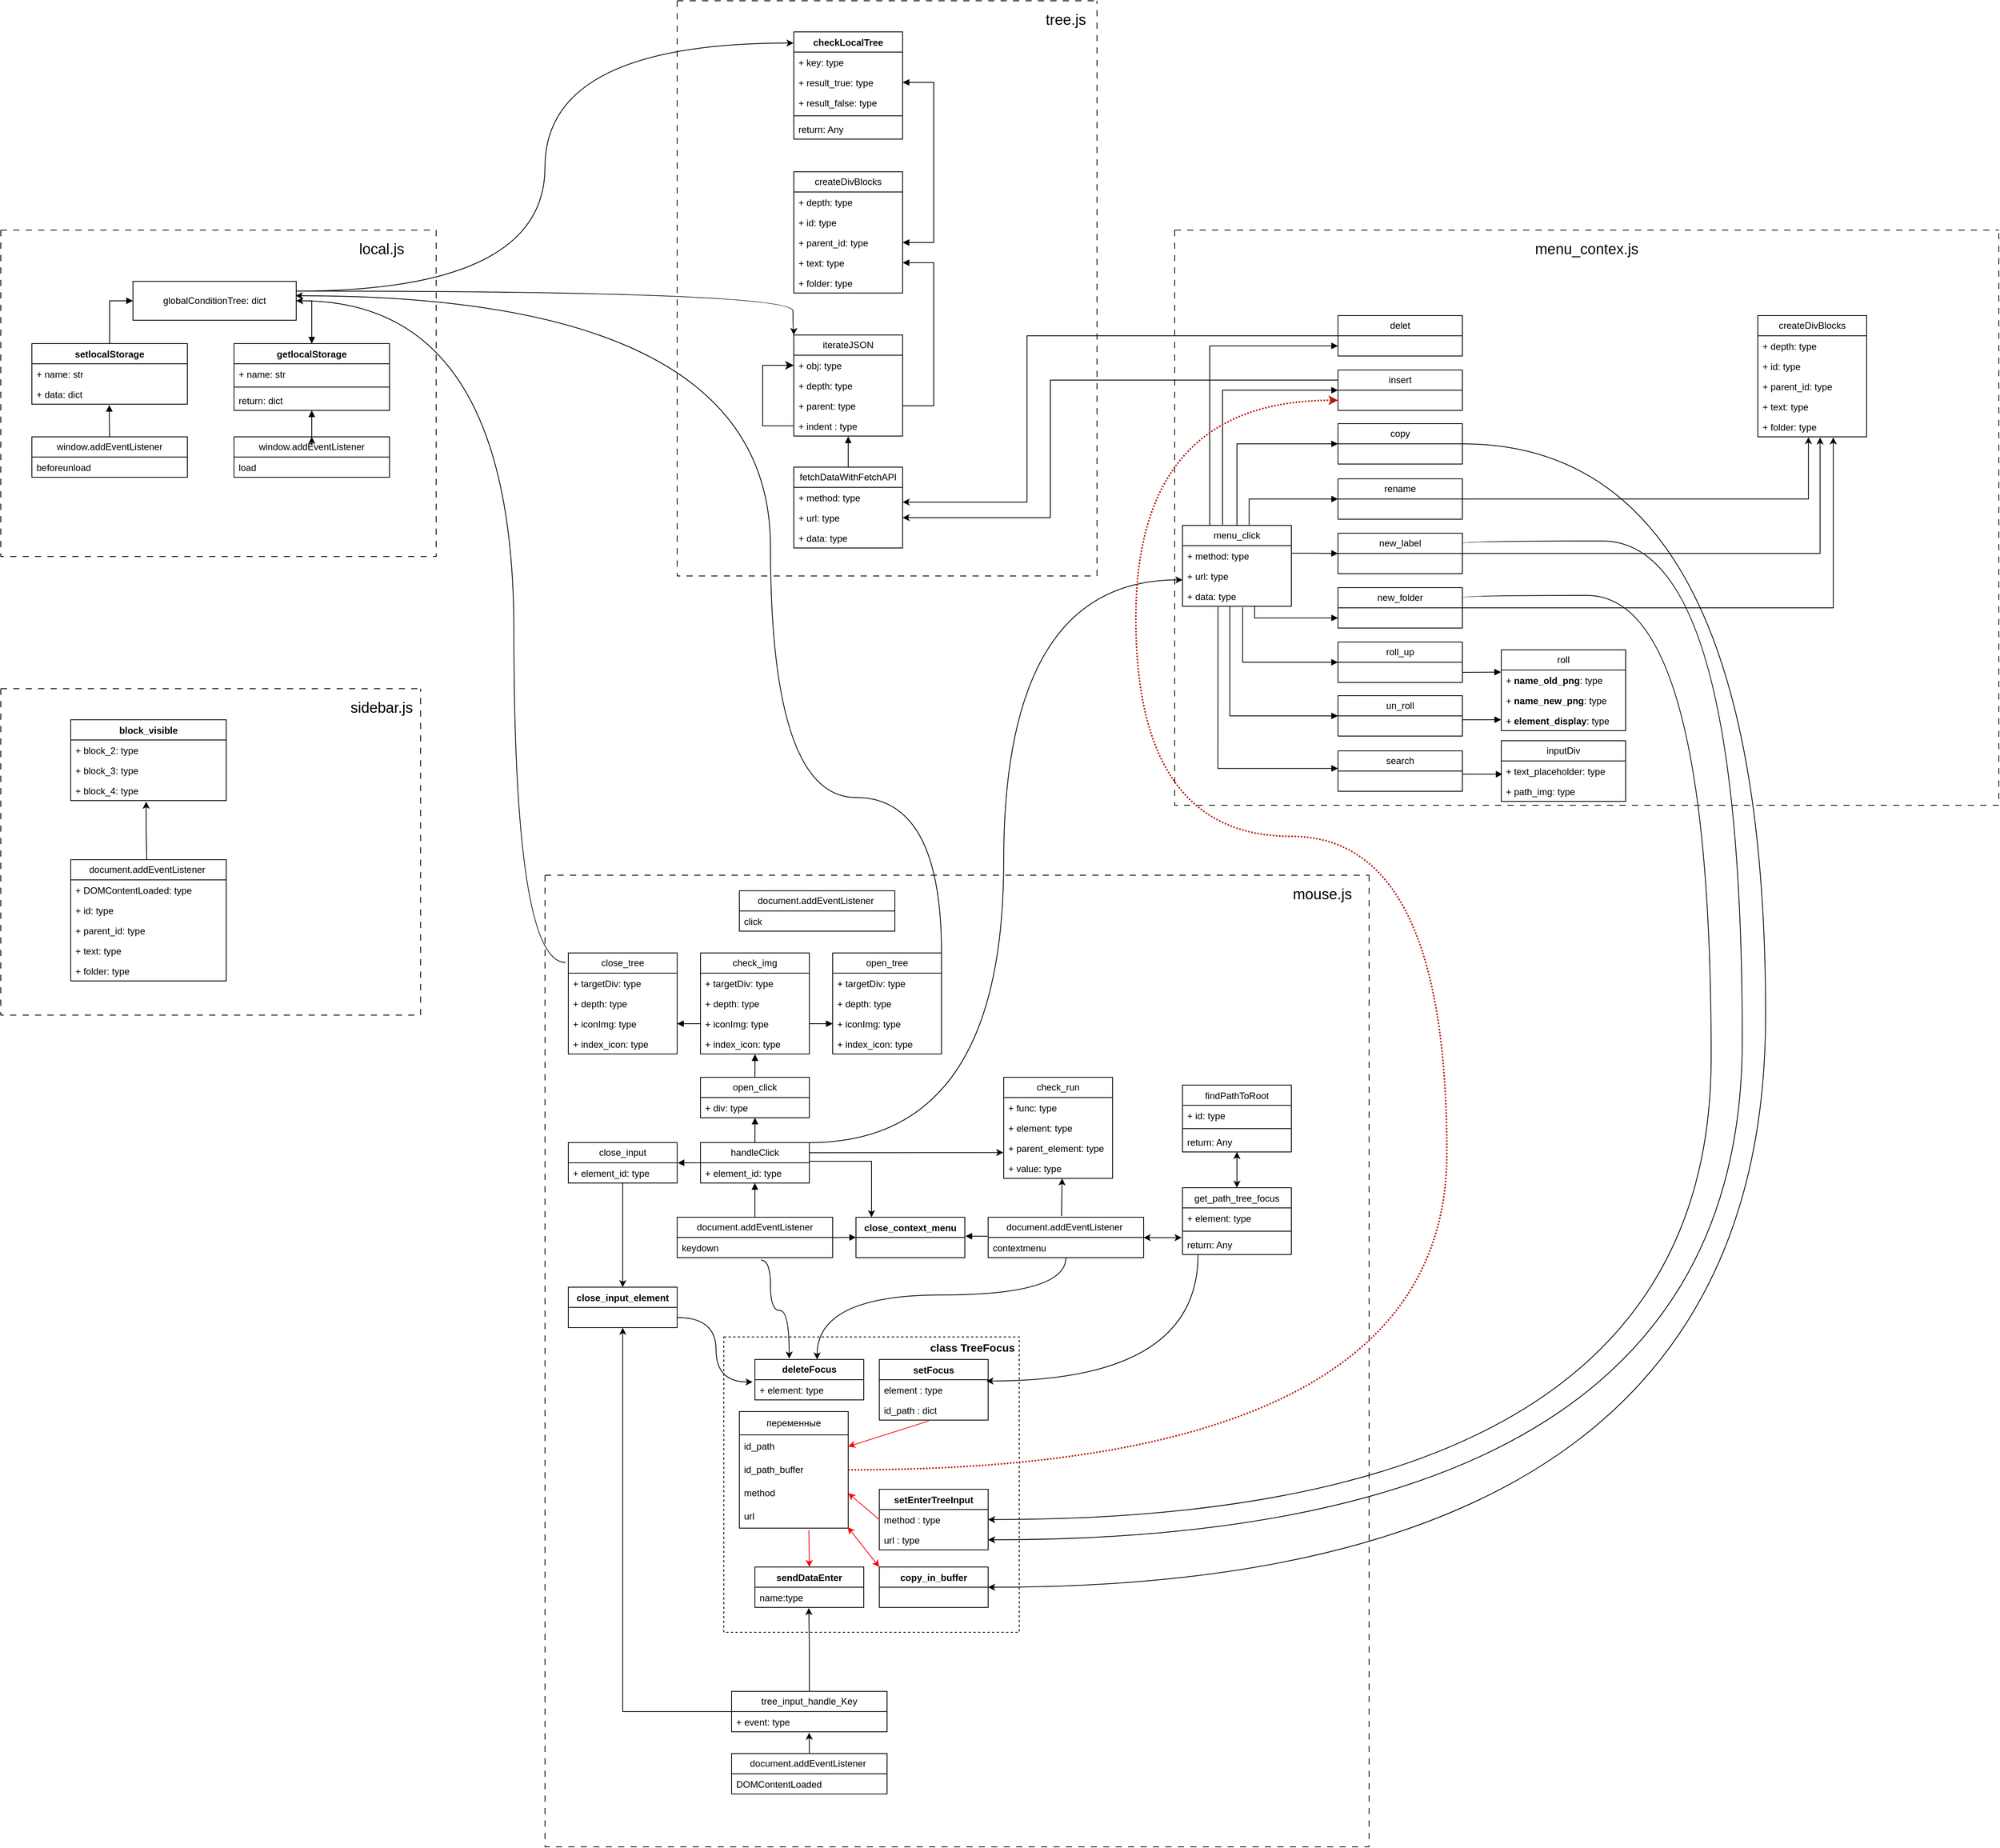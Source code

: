 <mxfile version="24.6.5" type="device">
  <diagram id="C5RBs43oDa-KdzZeNtuy" name="Page-1">
    <mxGraphModel dx="1826" dy="1731" grid="1" gridSize="10" guides="1" tooltips="1" connect="1" arrows="1" fold="1" page="1" pageScale="1" pageWidth="827" pageHeight="1169" math="0" shadow="0">
      <root>
        <mxCell id="WIyWlLk6GJQsqaUBKTNV-0" />
        <mxCell id="WIyWlLk6GJQsqaUBKTNV-1" parent="WIyWlLk6GJQsqaUBKTNV-0" />
        <mxCell id="FtbCnX3Roro6FYzfa0a7-4" value="createDivBlocks" style="swimlane;fontStyle=0;childLayout=stackLayout;horizontal=1;startSize=26;fillColor=none;horizontalStack=0;resizeParent=1;resizeParentMax=0;resizeLast=0;collapsible=1;marginBottom=0;whiteSpace=wrap;html=1;" parent="WIyWlLk6GJQsqaUBKTNV-1" vertex="1">
          <mxGeometry x="400" y="65" width="140" height="156" as="geometry" />
        </mxCell>
        <mxCell id="FtbCnX3Roro6FYzfa0a7-5" value="+&amp;nbsp;&lt;span style=&quot;text-align: center;&quot;&gt;depth&lt;/span&gt;: type" style="text;strokeColor=none;fillColor=none;align=left;verticalAlign=top;spacingLeft=4;spacingRight=4;overflow=hidden;rotatable=0;points=[[0,0.5],[1,0.5]];portConstraint=eastwest;whiteSpace=wrap;html=1;" parent="FtbCnX3Roro6FYzfa0a7-4" vertex="1">
          <mxGeometry y="26" width="140" height="26" as="geometry" />
        </mxCell>
        <mxCell id="FtbCnX3Roro6FYzfa0a7-6" value="+ id: type" style="text;strokeColor=none;fillColor=none;align=left;verticalAlign=top;spacingLeft=4;spacingRight=4;overflow=hidden;rotatable=0;points=[[0,0.5],[1,0.5]];portConstraint=eastwest;whiteSpace=wrap;html=1;" parent="FtbCnX3Roro6FYzfa0a7-4" vertex="1">
          <mxGeometry y="52" width="140" height="26" as="geometry" />
        </mxCell>
        <mxCell id="FtbCnX3Roro6FYzfa0a7-7" value="+&amp;nbsp;&lt;span style=&quot;text-align: center;&quot;&gt;parent_id&lt;/span&gt;: type" style="text;strokeColor=none;fillColor=none;align=left;verticalAlign=top;spacingLeft=4;spacingRight=4;overflow=hidden;rotatable=0;points=[[0,0.5],[1,0.5]];portConstraint=eastwest;whiteSpace=wrap;html=1;" parent="FtbCnX3Roro6FYzfa0a7-4" vertex="1">
          <mxGeometry y="78" width="140" height="26" as="geometry" />
        </mxCell>
        <mxCell id="FtbCnX3Roro6FYzfa0a7-8" value="+&amp;nbsp;&lt;span style=&quot;text-align: center;&quot;&gt;text&lt;/span&gt;: type" style="text;strokeColor=none;fillColor=none;align=left;verticalAlign=top;spacingLeft=4;spacingRight=4;overflow=hidden;rotatable=0;points=[[0,0.5],[1,0.5]];portConstraint=eastwest;whiteSpace=wrap;html=1;" parent="FtbCnX3Roro6FYzfa0a7-4" vertex="1">
          <mxGeometry y="104" width="140" height="26" as="geometry" />
        </mxCell>
        <mxCell id="FtbCnX3Roro6FYzfa0a7-9" value="+&amp;nbsp;&lt;span style=&quot;text-align: center;&quot;&gt;folder&lt;/span&gt;: type" style="text;strokeColor=none;fillColor=none;align=left;verticalAlign=top;spacingLeft=4;spacingRight=4;overflow=hidden;rotatable=0;points=[[0,0.5],[1,0.5]];portConstraint=eastwest;whiteSpace=wrap;html=1;" parent="FtbCnX3Roro6FYzfa0a7-4" vertex="1">
          <mxGeometry y="130" width="140" height="26" as="geometry" />
        </mxCell>
        <mxCell id="FtbCnX3Roro6FYzfa0a7-10" value="iterateJSON" style="swimlane;fontStyle=0;childLayout=stackLayout;horizontal=1;startSize=26;fillColor=none;horizontalStack=0;resizeParent=1;resizeParentMax=0;resizeLast=0;collapsible=1;marginBottom=0;whiteSpace=wrap;html=1;" parent="WIyWlLk6GJQsqaUBKTNV-1" vertex="1">
          <mxGeometry x="400" y="275" width="140" height="130" as="geometry" />
        </mxCell>
        <mxCell id="FtbCnX3Roro6FYzfa0a7-11" value="+&amp;nbsp;&lt;span style=&quot;text-align: center;&quot;&gt;obj&lt;/span&gt;: type" style="text;strokeColor=none;fillColor=none;align=left;verticalAlign=top;spacingLeft=4;spacingRight=4;overflow=hidden;rotatable=0;points=[[0,0.5],[1,0.5]];portConstraint=eastwest;whiteSpace=wrap;html=1;" parent="FtbCnX3Roro6FYzfa0a7-10" vertex="1">
          <mxGeometry y="26" width="140" height="26" as="geometry" />
        </mxCell>
        <mxCell id="FtbCnX3Roro6FYzfa0a7-12" value="+&amp;nbsp;&lt;span style=&quot;text-align: center;&quot;&gt;depth&lt;/span&gt;: type" style="text;strokeColor=none;fillColor=none;align=left;verticalAlign=top;spacingLeft=4;spacingRight=4;overflow=hidden;rotatable=0;points=[[0,0.5],[1,0.5]];portConstraint=eastwest;whiteSpace=wrap;html=1;" parent="FtbCnX3Roro6FYzfa0a7-10" vertex="1">
          <mxGeometry y="52" width="140" height="26" as="geometry" />
        </mxCell>
        <mxCell id="FtbCnX3Roro6FYzfa0a7-16" value="+&amp;nbsp;&lt;span style=&quot;text-align: center;&quot;&gt;parent&lt;/span&gt;: type" style="text;strokeColor=none;fillColor=none;align=left;verticalAlign=top;spacingLeft=4;spacingRight=4;overflow=hidden;rotatable=0;points=[[0,0.5],[1,0.5]];portConstraint=eastwest;whiteSpace=wrap;html=1;" parent="FtbCnX3Roro6FYzfa0a7-10" vertex="1">
          <mxGeometry y="78" width="140" height="26" as="geometry" />
        </mxCell>
        <mxCell id="FtbCnX3Roro6FYzfa0a7-13" value="+&amp;nbsp;&lt;span style=&quot;text-align: center;&quot;&gt;indent&amp;nbsp;&lt;/span&gt;: type" style="text;strokeColor=none;fillColor=none;align=left;verticalAlign=top;spacingLeft=4;spacingRight=4;overflow=hidden;rotatable=0;points=[[0,0.5],[1,0.5]];portConstraint=eastwest;whiteSpace=wrap;html=1;" parent="FtbCnX3Roro6FYzfa0a7-10" vertex="1">
          <mxGeometry y="104" width="140" height="26" as="geometry" />
        </mxCell>
        <mxCell id="FtbCnX3Roro6FYzfa0a7-17" value="fetchDataWithFetchAPI" style="swimlane;fontStyle=0;childLayout=stackLayout;horizontal=1;startSize=26;fillColor=none;horizontalStack=0;resizeParent=1;resizeParentMax=0;resizeLast=0;collapsible=1;marginBottom=0;whiteSpace=wrap;html=1;" parent="WIyWlLk6GJQsqaUBKTNV-1" vertex="1">
          <mxGeometry x="400" y="445" width="140" height="104" as="geometry" />
        </mxCell>
        <mxCell id="FtbCnX3Roro6FYzfa0a7-18" value="+&amp;nbsp;&lt;span style=&quot;text-align: center;&quot;&gt;method&lt;/span&gt;: type" style="text;strokeColor=none;fillColor=none;align=left;verticalAlign=top;spacingLeft=4;spacingRight=4;overflow=hidden;rotatable=0;points=[[0,0.5],[1,0.5]];portConstraint=eastwest;whiteSpace=wrap;html=1;" parent="FtbCnX3Roro6FYzfa0a7-17" vertex="1">
          <mxGeometry y="26" width="140" height="26" as="geometry" />
        </mxCell>
        <mxCell id="FtbCnX3Roro6FYzfa0a7-19" value="+&amp;nbsp;&lt;span style=&quot;text-align: center;&quot;&gt;url&lt;/span&gt;: type" style="text;strokeColor=none;fillColor=none;align=left;verticalAlign=top;spacingLeft=4;spacingRight=4;overflow=hidden;rotatable=0;points=[[0,0.5],[1,0.5]];portConstraint=eastwest;whiteSpace=wrap;html=1;" parent="FtbCnX3Roro6FYzfa0a7-17" vertex="1">
          <mxGeometry y="52" width="140" height="26" as="geometry" />
        </mxCell>
        <mxCell id="FtbCnX3Roro6FYzfa0a7-20" value="+&amp;nbsp;&lt;span style=&quot;text-align: center;&quot;&gt;data&lt;/span&gt;: type" style="text;strokeColor=none;fillColor=none;align=left;verticalAlign=top;spacingLeft=4;spacingRight=4;overflow=hidden;rotatable=0;points=[[0,0.5],[1,0.5]];portConstraint=eastwest;whiteSpace=wrap;html=1;" parent="FtbCnX3Roro6FYzfa0a7-17" vertex="1">
          <mxGeometry y="78" width="140" height="26" as="geometry" />
        </mxCell>
        <mxCell id="FtbCnX3Roro6FYzfa0a7-21" value="" style="endArrow=block;startArrow=block;endFill=1;startFill=1;html=1;rounded=0;entryX=1;entryY=0.5;entryDx=0;entryDy=0;edgeStyle=elbowEdgeStyle;elbow=vertical;" parent="WIyWlLk6GJQsqaUBKTNV-1" source="FtbCnX3Roro6FYzfa0a7-28" target="FtbCnX3Roro6FYzfa0a7-7" edge="1">
          <mxGeometry width="160" relative="1" as="geometry">
            <mxPoint x="420" y="225" as="sourcePoint" />
            <mxPoint x="580" y="225" as="targetPoint" />
            <Array as="points">
              <mxPoint x="580" y="236" />
            </Array>
          </mxGeometry>
        </mxCell>
        <mxCell id="FtbCnX3Roro6FYzfa0a7-23" value="checkLocalTree" style="swimlane;fontStyle=1;align=center;verticalAlign=top;childLayout=stackLayout;horizontal=1;startSize=26;horizontalStack=0;resizeParent=1;resizeParentMax=0;resizeLast=0;collapsible=1;marginBottom=0;whiteSpace=wrap;html=1;" parent="WIyWlLk6GJQsqaUBKTNV-1" vertex="1">
          <mxGeometry x="400" y="-115" width="140" height="138" as="geometry" />
        </mxCell>
        <mxCell id="FtbCnX3Roro6FYzfa0a7-27" value="+ key: type" style="text;strokeColor=none;fillColor=none;align=left;verticalAlign=top;spacingLeft=4;spacingRight=4;overflow=hidden;rotatable=0;points=[[0,0.5],[1,0.5]];portConstraint=eastwest;whiteSpace=wrap;html=1;" parent="FtbCnX3Roro6FYzfa0a7-23" vertex="1">
          <mxGeometry y="26" width="140" height="26" as="geometry" />
        </mxCell>
        <mxCell id="FtbCnX3Roro6FYzfa0a7-28" value="+ result_true: type" style="text;strokeColor=none;fillColor=none;align=left;verticalAlign=top;spacingLeft=4;spacingRight=4;overflow=hidden;rotatable=0;points=[[0,0.5],[1,0.5]];portConstraint=eastwest;whiteSpace=wrap;html=1;" parent="FtbCnX3Roro6FYzfa0a7-23" vertex="1">
          <mxGeometry y="52" width="140" height="26" as="geometry" />
        </mxCell>
        <mxCell id="FtbCnX3Roro6FYzfa0a7-24" value="+ result_false: type" style="text;strokeColor=none;fillColor=none;align=left;verticalAlign=top;spacingLeft=4;spacingRight=4;overflow=hidden;rotatable=0;points=[[0,0.5],[1,0.5]];portConstraint=eastwest;whiteSpace=wrap;html=1;" parent="FtbCnX3Roro6FYzfa0a7-23" vertex="1">
          <mxGeometry y="78" width="140" height="26" as="geometry" />
        </mxCell>
        <mxCell id="FtbCnX3Roro6FYzfa0a7-25" value="" style="line;strokeWidth=1;fillColor=none;align=left;verticalAlign=middle;spacingTop=-1;spacingLeft=3;spacingRight=3;rotatable=0;labelPosition=right;points=[];portConstraint=eastwest;strokeColor=inherit;" parent="FtbCnX3Roro6FYzfa0a7-23" vertex="1">
          <mxGeometry y="104" width="140" height="8" as="geometry" />
        </mxCell>
        <mxCell id="FtbCnX3Roro6FYzfa0a7-26" value="return: Any" style="text;strokeColor=none;fillColor=none;align=left;verticalAlign=top;spacingLeft=4;spacingRight=4;overflow=hidden;rotatable=0;points=[[0,0.5],[1,0.5]];portConstraint=eastwest;whiteSpace=wrap;html=1;" parent="FtbCnX3Roro6FYzfa0a7-23" vertex="1">
          <mxGeometry y="112" width="140" height="26" as="geometry" />
        </mxCell>
        <mxCell id="FtbCnX3Roro6FYzfa0a7-29" value="" style="edgeStyle=elbowEdgeStyle;elbow=horizontal;endArrow=classic;html=1;curved=0;rounded=0;endSize=8;startSize=8;exitX=0.394;exitY=1.071;exitDx=0;exitDy=0;exitPerimeter=0;entryX=0;entryY=0.5;entryDx=0;entryDy=0;" parent="WIyWlLk6GJQsqaUBKTNV-1" target="FtbCnX3Roro6FYzfa0a7-11" edge="1">
          <mxGeometry width="50" height="50" relative="1" as="geometry">
            <mxPoint x="400.0" y="391.846" as="sourcePoint" />
            <mxPoint x="344.84" y="325" as="targetPoint" />
            <Array as="points">
              <mxPoint x="360" y="355" />
            </Array>
          </mxGeometry>
        </mxCell>
        <mxCell id="FtbCnX3Roro6FYzfa0a7-30" value="" style="endArrow=block;endFill=1;html=1;edgeStyle=orthogonalEdgeStyle;align=left;verticalAlign=top;rounded=0;exitX=1;exitY=0.5;exitDx=0;exitDy=0;" parent="WIyWlLk6GJQsqaUBKTNV-1" source="FtbCnX3Roro6FYzfa0a7-16" target="FtbCnX3Roro6FYzfa0a7-8" edge="1">
          <mxGeometry x="-1" relative="1" as="geometry">
            <mxPoint x="570" y="355" as="sourcePoint" />
            <mxPoint x="730" y="355" as="targetPoint" />
            <Array as="points">
              <mxPoint x="580" y="366" />
              <mxPoint x="580" y="182" />
            </Array>
          </mxGeometry>
        </mxCell>
        <mxCell id="FtbCnX3Roro6FYzfa0a7-33" value="" style="endArrow=block;endFill=1;html=1;edgeStyle=orthogonalEdgeStyle;align=left;verticalAlign=top;rounded=0;entryX=0.5;entryY=1.02;entryDx=0;entryDy=0;entryPerimeter=0;exitX=0.5;exitY=0;exitDx=0;exitDy=0;" parent="WIyWlLk6GJQsqaUBKTNV-1" source="FtbCnX3Roro6FYzfa0a7-17" target="FtbCnX3Roro6FYzfa0a7-13" edge="1">
          <mxGeometry x="-1" relative="1" as="geometry">
            <mxPoint x="470" y="485" as="sourcePoint" />
            <mxPoint x="465.66" y="425.05" as="targetPoint" />
            <Array as="points" />
          </mxGeometry>
        </mxCell>
        <mxCell id="FtbCnX3Roro6FYzfa0a7-37" value="" style="swimlane;startSize=0;dashed=1;dashPattern=8 8;" parent="WIyWlLk6GJQsqaUBKTNV-1" vertex="1">
          <mxGeometry x="250" y="-155" width="540" height="740" as="geometry" />
        </mxCell>
        <mxCell id="FtbCnX3Roro6FYzfa0a7-39" value="&lt;font style=&quot;font-size: 19px;&quot;&gt;tree.js&lt;/font&gt;" style="text;html=1;align=center;verticalAlign=middle;whiteSpace=wrap;rounded=0;" parent="FtbCnX3Roro6FYzfa0a7-37" vertex="1">
          <mxGeometry x="470" y="10" width="60" height="30" as="geometry" />
        </mxCell>
        <mxCell id="FtbCnX3Roro6FYzfa0a7-92" value="" style="swimlane;startSize=0;dashed=1;dashPattern=8 8;" parent="WIyWlLk6GJQsqaUBKTNV-1" vertex="1">
          <mxGeometry x="-620" y="140" width="560" height="420" as="geometry" />
        </mxCell>
        <mxCell id="FtbCnX3Roro6FYzfa0a7-93" value="&lt;font style=&quot;font-size: 19px;&quot;&gt;local.js&lt;/font&gt;" style="text;html=1;align=center;verticalAlign=middle;whiteSpace=wrap;rounded=0;" parent="FtbCnX3Roro6FYzfa0a7-92" vertex="1">
          <mxGeometry x="450" y="10" width="80" height="30" as="geometry" />
        </mxCell>
        <mxCell id="FtbCnX3Roro6FYzfa0a7-121" value="window.addEventListener" style="swimlane;fontStyle=0;childLayout=stackLayout;horizontal=1;startSize=26;fillColor=none;horizontalStack=0;resizeParent=1;resizeParentMax=0;resizeLast=0;collapsible=1;marginBottom=0;whiteSpace=wrap;html=1;" parent="FtbCnX3Roro6FYzfa0a7-92" vertex="1">
          <mxGeometry x="40" y="266" width="200" height="52" as="geometry" />
        </mxCell>
        <mxCell id="FtbCnX3Roro6FYzfa0a7-122" value="&lt;div style=&quot;text-align: center;&quot;&gt;beforeunload&lt;br&gt;&lt;/div&gt;" style="text;strokeColor=none;fillColor=none;align=left;verticalAlign=top;spacingLeft=4;spacingRight=4;overflow=hidden;rotatable=0;points=[[0,0.5],[1,0.5]];portConstraint=eastwest;whiteSpace=wrap;html=1;" parent="FtbCnX3Roro6FYzfa0a7-121" vertex="1">
          <mxGeometry y="26" width="200" height="26" as="geometry" />
        </mxCell>
        <mxCell id="FtbCnX3Roro6FYzfa0a7-127" value="getlocalStorage" style="swimlane;fontStyle=1;align=center;verticalAlign=top;childLayout=stackLayout;horizontal=1;startSize=26;horizontalStack=0;resizeParent=1;resizeParentMax=0;resizeLast=0;collapsible=1;marginBottom=0;whiteSpace=wrap;html=1;" parent="FtbCnX3Roro6FYzfa0a7-92" vertex="1">
          <mxGeometry x="300" y="146" width="200" height="86" as="geometry" />
        </mxCell>
        <mxCell id="FtbCnX3Roro6FYzfa0a7-128" value="+ name: str" style="text;strokeColor=none;fillColor=none;align=left;verticalAlign=top;spacingLeft=4;spacingRight=4;overflow=hidden;rotatable=0;points=[[0,0.5],[1,0.5]];portConstraint=eastwest;whiteSpace=wrap;html=1;" parent="FtbCnX3Roro6FYzfa0a7-127" vertex="1">
          <mxGeometry y="26" width="200" height="26" as="geometry" />
        </mxCell>
        <mxCell id="FtbCnX3Roro6FYzfa0a7-129" value="" style="line;strokeWidth=1;fillColor=none;align=left;verticalAlign=middle;spacingTop=-1;spacingLeft=3;spacingRight=3;rotatable=0;labelPosition=right;points=[];portConstraint=eastwest;strokeColor=inherit;" parent="FtbCnX3Roro6FYzfa0a7-127" vertex="1">
          <mxGeometry y="52" width="200" height="8" as="geometry" />
        </mxCell>
        <mxCell id="FtbCnX3Roro6FYzfa0a7-130" value="return: dict" style="text;strokeColor=none;fillColor=none;align=left;verticalAlign=top;spacingLeft=4;spacingRight=4;overflow=hidden;rotatable=0;points=[[0,0.5],[1,0.5]];portConstraint=eastwest;whiteSpace=wrap;html=1;" parent="FtbCnX3Roro6FYzfa0a7-127" vertex="1">
          <mxGeometry y="60" width="200" height="26" as="geometry" />
        </mxCell>
        <mxCell id="FtbCnX3Roro6FYzfa0a7-67" value="window.addEventListener" style="swimlane;fontStyle=0;childLayout=stackLayout;horizontal=1;startSize=26;fillColor=none;horizontalStack=0;resizeParent=1;resizeParentMax=0;resizeLast=0;collapsible=1;marginBottom=0;whiteSpace=wrap;html=1;" parent="FtbCnX3Roro6FYzfa0a7-92" vertex="1">
          <mxGeometry x="300" y="266" width="200" height="52" as="geometry" />
        </mxCell>
        <mxCell id="FtbCnX3Roro6FYzfa0a7-68" value="&lt;div style=&quot;text-align: center;&quot;&gt;load&lt;br&gt;&lt;/div&gt;" style="text;strokeColor=none;fillColor=none;align=left;verticalAlign=top;spacingLeft=4;spacingRight=4;overflow=hidden;rotatable=0;points=[[0,0.5],[1,0.5]];portConstraint=eastwest;whiteSpace=wrap;html=1;" parent="FtbCnX3Roro6FYzfa0a7-67" vertex="1">
          <mxGeometry y="26" width="200" height="26" as="geometry" />
        </mxCell>
        <mxCell id="FtbCnX3Roro6FYzfa0a7-83" value="setlocalStorage" style="swimlane;fontStyle=1;align=center;verticalAlign=top;childLayout=stackLayout;horizontal=1;startSize=26;horizontalStack=0;resizeParent=1;resizeParentMax=0;resizeLast=0;collapsible=1;marginBottom=0;whiteSpace=wrap;html=1;" parent="FtbCnX3Roro6FYzfa0a7-92" vertex="1">
          <mxGeometry x="40" y="146" width="200" height="78" as="geometry" />
        </mxCell>
        <mxCell id="FtbCnX3Roro6FYzfa0a7-84" value="+ name: str" style="text;strokeColor=none;fillColor=none;align=left;verticalAlign=top;spacingLeft=4;spacingRight=4;overflow=hidden;rotatable=0;points=[[0,0.5],[1,0.5]];portConstraint=eastwest;whiteSpace=wrap;html=1;" parent="FtbCnX3Roro6FYzfa0a7-83" vertex="1">
          <mxGeometry y="26" width="200" height="26" as="geometry" />
        </mxCell>
        <mxCell id="FtbCnX3Roro6FYzfa0a7-85" value="+ data: dict" style="text;strokeColor=none;fillColor=none;align=left;verticalAlign=top;spacingLeft=4;spacingRight=4;overflow=hidden;rotatable=0;points=[[0,0.5],[1,0.5]];portConstraint=eastwest;whiteSpace=wrap;html=1;" parent="FtbCnX3Roro6FYzfa0a7-83" vertex="1">
          <mxGeometry y="52" width="200" height="26" as="geometry" />
        </mxCell>
        <mxCell id="FtbCnX3Roro6FYzfa0a7-82" value="" style="endArrow=none;startArrow=block;endFill=0;startFill=1;html=1;rounded=0;edgeStyle=elbowEdgeStyle;elbow=vertical;entryX=0.5;entryY=0;entryDx=0;entryDy=0;exitX=0.498;exitY=1.038;exitDx=0;exitDy=0;exitPerimeter=0;" parent="FtbCnX3Roro6FYzfa0a7-92" source="FtbCnX3Roro6FYzfa0a7-85" target="FtbCnX3Roro6FYzfa0a7-121" edge="1">
          <mxGeometry width="160" relative="1" as="geometry">
            <mxPoint x="120" y="406" as="sourcePoint" />
            <mxPoint x="240" y="311.0" as="targetPoint" />
            <Array as="points">
              <mxPoint x="180" y="246" />
            </Array>
          </mxGeometry>
        </mxCell>
        <mxCell id="FtbCnX3Roro6FYzfa0a7-131" value="" style="endArrow=classic;startArrow=block;endFill=1;startFill=1;html=1;rounded=0;edgeStyle=elbowEdgeStyle;elbow=vertical;entryX=0.5;entryY=0;entryDx=0;entryDy=0;exitX=0.5;exitY=0.999;exitDx=0;exitDy=0;exitPerimeter=0;" parent="FtbCnX3Roro6FYzfa0a7-92" source="FtbCnX3Roro6FYzfa0a7-130" target="FtbCnX3Roro6FYzfa0a7-67" edge="1">
          <mxGeometry width="160" relative="1" as="geometry">
            <mxPoint x="400" y="256" as="sourcePoint" />
            <mxPoint x="400" y="316" as="targetPoint" />
            <Array as="points">
              <mxPoint x="399.77" y="277" />
            </Array>
          </mxGeometry>
        </mxCell>
        <mxCell id="FtbCnX3Roro6FYzfa0a7-134" value="globalСonditionTree: dict" style="html=1;whiteSpace=wrap;" parent="FtbCnX3Roro6FYzfa0a7-92" vertex="1">
          <mxGeometry x="170" y="66" width="210" height="50" as="geometry" />
        </mxCell>
        <mxCell id="FtbCnX3Roro6FYzfa0a7-136" value="" style="endArrow=none;startArrow=block;endFill=0;startFill=1;html=1;rounded=0;edgeStyle=elbowEdgeStyle;elbow=vertical;exitX=0;exitY=0.5;exitDx=0;exitDy=0;entryX=0.5;entryY=0;entryDx=0;entryDy=0;" parent="FtbCnX3Roro6FYzfa0a7-92" source="FtbCnX3Roro6FYzfa0a7-134" target="FtbCnX3Roro6FYzfa0a7-83" edge="1">
          <mxGeometry width="160" relative="1" as="geometry">
            <mxPoint x="260.0" y="117.1" as="sourcePoint" />
            <mxPoint x="260.43" y="149" as="targetPoint" />
            <Array as="points">
              <mxPoint x="160" y="91" />
            </Array>
          </mxGeometry>
        </mxCell>
        <mxCell id="FtbCnX3Roro6FYzfa0a7-137" value="" style="endArrow=none;startArrow=block;endFill=0;startFill=1;html=1;rounded=0;edgeStyle=elbowEdgeStyle;elbow=vertical;exitX=0.5;exitY=0;exitDx=0;exitDy=0;entryX=1;entryY=0.5;entryDx=0;entryDy=0;" parent="FtbCnX3Roro6FYzfa0a7-92" source="FtbCnX3Roro6FYzfa0a7-127" target="FtbCnX3Roro6FYzfa0a7-134" edge="1">
          <mxGeometry width="160" relative="1" as="geometry">
            <mxPoint x="270.0" y="127.1" as="sourcePoint" />
            <mxPoint x="186" y="157" as="targetPoint" />
            <Array as="points">
              <mxPoint x="390" y="91" />
            </Array>
          </mxGeometry>
        </mxCell>
        <mxCell id="FtbCnX3Roro6FYzfa0a7-108" value="document.addEventListener&amp;nbsp;" style="swimlane;fontStyle=0;childLayout=stackLayout;horizontal=1;startSize=26;fillColor=none;horizontalStack=0;resizeParent=1;resizeParentMax=0;resizeLast=0;collapsible=1;marginBottom=0;whiteSpace=wrap;html=1;" parent="WIyWlLk6GJQsqaUBKTNV-1" vertex="1">
          <mxGeometry x="-530" y="950" width="200" height="156" as="geometry" />
        </mxCell>
        <mxCell id="FtbCnX3Roro6FYzfa0a7-109" value="&lt;div style=&quot;text-align: center;&quot;&gt;&lt;span style=&quot;background-color: initial;&quot;&gt;+ &lt;/span&gt;&lt;span style=&quot;background-color: initial;&quot;&gt;DOMContentLoaded&lt;/span&gt;&lt;span style=&quot;background-color: initial;&quot;&gt;: type&lt;/span&gt;&lt;/div&gt;" style="text;strokeColor=none;fillColor=none;align=left;verticalAlign=top;spacingLeft=4;spacingRight=4;overflow=hidden;rotatable=0;points=[[0,0.5],[1,0.5]];portConstraint=eastwest;whiteSpace=wrap;html=1;" parent="FtbCnX3Roro6FYzfa0a7-108" vertex="1">
          <mxGeometry y="26" width="200" height="26" as="geometry" />
        </mxCell>
        <mxCell id="FtbCnX3Roro6FYzfa0a7-110" value="+ id: type" style="text;strokeColor=none;fillColor=none;align=left;verticalAlign=top;spacingLeft=4;spacingRight=4;overflow=hidden;rotatable=0;points=[[0,0.5],[1,0.5]];portConstraint=eastwest;whiteSpace=wrap;html=1;" parent="FtbCnX3Roro6FYzfa0a7-108" vertex="1">
          <mxGeometry y="52" width="200" height="26" as="geometry" />
        </mxCell>
        <mxCell id="FtbCnX3Roro6FYzfa0a7-111" value="+&amp;nbsp;&lt;span style=&quot;text-align: center;&quot;&gt;parent_id&lt;/span&gt;: type" style="text;strokeColor=none;fillColor=none;align=left;verticalAlign=top;spacingLeft=4;spacingRight=4;overflow=hidden;rotatable=0;points=[[0,0.5],[1,0.5]];portConstraint=eastwest;whiteSpace=wrap;html=1;" parent="FtbCnX3Roro6FYzfa0a7-108" vertex="1">
          <mxGeometry y="78" width="200" height="26" as="geometry" />
        </mxCell>
        <mxCell id="FtbCnX3Roro6FYzfa0a7-112" value="+&amp;nbsp;&lt;span style=&quot;text-align: center;&quot;&gt;text&lt;/span&gt;: type" style="text;strokeColor=none;fillColor=none;align=left;verticalAlign=top;spacingLeft=4;spacingRight=4;overflow=hidden;rotatable=0;points=[[0,0.5],[1,0.5]];portConstraint=eastwest;whiteSpace=wrap;html=1;" parent="FtbCnX3Roro6FYzfa0a7-108" vertex="1">
          <mxGeometry y="104" width="200" height="26" as="geometry" />
        </mxCell>
        <mxCell id="FtbCnX3Roro6FYzfa0a7-113" value="+&amp;nbsp;&lt;span style=&quot;text-align: center;&quot;&gt;folder&lt;/span&gt;: type" style="text;strokeColor=none;fillColor=none;align=left;verticalAlign=top;spacingLeft=4;spacingRight=4;overflow=hidden;rotatable=0;points=[[0,0.5],[1,0.5]];portConstraint=eastwest;whiteSpace=wrap;html=1;" parent="FtbCnX3Roro6FYzfa0a7-108" vertex="1">
          <mxGeometry y="130" width="200" height="26" as="geometry" />
        </mxCell>
        <mxCell id="FtbCnX3Roro6FYzfa0a7-114" value="" style="endArrow=none;startArrow=classic;endFill=0;startFill=1;html=1;rounded=0;entryX=0.489;entryY=0.001;entryDx=0;entryDy=0;edgeStyle=elbowEdgeStyle;elbow=vertical;entryPerimeter=0;exitX=0.485;exitY=1.054;exitDx=0;exitDy=0;exitPerimeter=0;" parent="WIyWlLk6GJQsqaUBKTNV-1" source="FtbCnX3Roro6FYzfa0a7-118" target="FtbCnX3Roro6FYzfa0a7-108" edge="1">
          <mxGeometry width="160" relative="1" as="geometry">
            <mxPoint x="-450" y="1110" as="sourcePoint" />
            <mxPoint x="-290" y="1110" as="targetPoint" />
            <Array as="points">
              <mxPoint x="-430" y="910" />
            </Array>
          </mxGeometry>
        </mxCell>
        <mxCell id="FtbCnX3Roro6FYzfa0a7-115" value="block_visible" style="swimlane;fontStyle=1;align=center;verticalAlign=top;childLayout=stackLayout;horizontal=1;startSize=26;horizontalStack=0;resizeParent=1;resizeParentMax=0;resizeLast=0;collapsible=1;marginBottom=0;whiteSpace=wrap;html=1;" parent="WIyWlLk6GJQsqaUBKTNV-1" vertex="1">
          <mxGeometry x="-530" y="770" width="200" height="104" as="geometry" />
        </mxCell>
        <mxCell id="FtbCnX3Roro6FYzfa0a7-116" value="+ block_2: type" style="text;strokeColor=none;fillColor=none;align=left;verticalAlign=top;spacingLeft=4;spacingRight=4;overflow=hidden;rotatable=0;points=[[0,0.5],[1,0.5]];portConstraint=eastwest;whiteSpace=wrap;html=1;" parent="FtbCnX3Roro6FYzfa0a7-115" vertex="1">
          <mxGeometry y="26" width="200" height="26" as="geometry" />
        </mxCell>
        <mxCell id="FtbCnX3Roro6FYzfa0a7-117" value="+ block_3: type" style="text;strokeColor=none;fillColor=none;align=left;verticalAlign=top;spacingLeft=4;spacingRight=4;overflow=hidden;rotatable=0;points=[[0,0.5],[1,0.5]];portConstraint=eastwest;whiteSpace=wrap;html=1;" parent="FtbCnX3Roro6FYzfa0a7-115" vertex="1">
          <mxGeometry y="52" width="200" height="26" as="geometry" />
        </mxCell>
        <mxCell id="FtbCnX3Roro6FYzfa0a7-118" value="+ block_4: type" style="text;strokeColor=none;fillColor=none;align=left;verticalAlign=top;spacingLeft=4;spacingRight=4;overflow=hidden;rotatable=0;points=[[0,0.5],[1,0.5]];portConstraint=eastwest;whiteSpace=wrap;html=1;" parent="FtbCnX3Roro6FYzfa0a7-115" vertex="1">
          <mxGeometry y="78" width="200" height="26" as="geometry" />
        </mxCell>
        <mxCell id="FtbCnX3Roro6FYzfa0a7-119" value="" style="swimlane;startSize=0;dashed=1;dashPattern=8 8;" parent="WIyWlLk6GJQsqaUBKTNV-1" vertex="1">
          <mxGeometry x="-620" y="730" width="540" height="420" as="geometry" />
        </mxCell>
        <mxCell id="FtbCnX3Roro6FYzfa0a7-120" value="&lt;span style=&quot;font-size: 19px;&quot;&gt;sidebar.js&lt;/span&gt;" style="text;html=1;align=center;verticalAlign=middle;whiteSpace=wrap;rounded=0;" parent="FtbCnX3Roro6FYzfa0a7-119" vertex="1">
          <mxGeometry x="450" y="10" width="80" height="30" as="geometry" />
        </mxCell>
        <mxCell id="FtbCnX3Roro6FYzfa0a7-219" value="" style="swimlane;startSize=0;dashed=1;dashPattern=8 8;" parent="WIyWlLk6GJQsqaUBKTNV-1" vertex="1">
          <mxGeometry x="890" y="140" width="1060" height="740" as="geometry" />
        </mxCell>
        <mxCell id="FtbCnX3Roro6FYzfa0a7-220" value="&lt;font style=&quot;font-size: 19px;&quot;&gt;menu_contex.js&lt;/font&gt;" style="text;html=1;align=center;verticalAlign=middle;whiteSpace=wrap;rounded=0;" parent="FtbCnX3Roro6FYzfa0a7-219" vertex="1">
          <mxGeometry x="460" y="10" width="140" height="30" as="geometry" />
        </mxCell>
        <mxCell id="FtbCnX3Roro6FYzfa0a7-205" value="menu_click" style="swimlane;fontStyle=0;childLayout=stackLayout;horizontal=1;startSize=26;fillColor=none;horizontalStack=0;resizeParent=1;resizeParentMax=0;resizeLast=0;collapsible=1;marginBottom=0;whiteSpace=wrap;html=1;" parent="FtbCnX3Roro6FYzfa0a7-219" vertex="1">
          <mxGeometry x="10" y="380" width="140" height="104" as="geometry" />
        </mxCell>
        <mxCell id="FtbCnX3Roro6FYzfa0a7-206" value="+&amp;nbsp;&lt;span style=&quot;text-align: center;&quot;&gt;method&lt;/span&gt;: type" style="text;strokeColor=none;fillColor=none;align=left;verticalAlign=top;spacingLeft=4;spacingRight=4;overflow=hidden;rotatable=0;points=[[0,0.5],[1,0.5]];portConstraint=eastwest;whiteSpace=wrap;html=1;" parent="FtbCnX3Roro6FYzfa0a7-205" vertex="1">
          <mxGeometry y="26" width="140" height="26" as="geometry" />
        </mxCell>
        <mxCell id="FtbCnX3Roro6FYzfa0a7-207" value="+&amp;nbsp;&lt;span style=&quot;text-align: center;&quot;&gt;url&lt;/span&gt;: type" style="text;strokeColor=none;fillColor=none;align=left;verticalAlign=top;spacingLeft=4;spacingRight=4;overflow=hidden;rotatable=0;points=[[0,0.5],[1,0.5]];portConstraint=eastwest;whiteSpace=wrap;html=1;" parent="FtbCnX3Roro6FYzfa0a7-205" vertex="1">
          <mxGeometry y="52" width="140" height="26" as="geometry" />
        </mxCell>
        <mxCell id="FtbCnX3Roro6FYzfa0a7-208" value="+&amp;nbsp;&lt;span style=&quot;text-align: center;&quot;&gt;data&lt;/span&gt;: type" style="text;strokeColor=none;fillColor=none;align=left;verticalAlign=top;spacingLeft=4;spacingRight=4;overflow=hidden;rotatable=0;points=[[0,0.5],[1,0.5]];portConstraint=eastwest;whiteSpace=wrap;html=1;" parent="FtbCnX3Roro6FYzfa0a7-205" vertex="1">
          <mxGeometry y="78" width="140" height="26" as="geometry" />
        </mxCell>
        <mxCell id="FtbCnX3Roro6FYzfa0a7-200" value="search" style="swimlane;fontStyle=0;childLayout=stackLayout;horizontal=1;startSize=26;fillColor=none;horizontalStack=0;resizeParent=1;resizeParentMax=0;resizeLast=0;collapsible=1;marginBottom=0;whiteSpace=wrap;html=1;" parent="FtbCnX3Roro6FYzfa0a7-219" vertex="1">
          <mxGeometry x="210" y="670" width="160" height="52" as="geometry" />
        </mxCell>
        <mxCell id="FtbCnX3Roro6FYzfa0a7-237" value="un_roll" style="swimlane;fontStyle=0;childLayout=stackLayout;horizontal=1;startSize=26;fillColor=none;horizontalStack=0;resizeParent=1;resizeParentMax=0;resizeLast=0;collapsible=1;marginBottom=0;whiteSpace=wrap;html=1;" parent="FtbCnX3Roro6FYzfa0a7-219" vertex="1">
          <mxGeometry x="210" y="599" width="160" height="52" as="geometry" />
        </mxCell>
        <mxCell id="FtbCnX3Roro6FYzfa0a7-236" value="roll_up" style="swimlane;fontStyle=0;childLayout=stackLayout;horizontal=1;startSize=26;fillColor=none;horizontalStack=0;resizeParent=1;resizeParentMax=0;resizeLast=0;collapsible=1;marginBottom=0;whiteSpace=wrap;html=1;" parent="FtbCnX3Roro6FYzfa0a7-219" vertex="1">
          <mxGeometry x="210" y="530" width="160" height="52" as="geometry" />
        </mxCell>
        <mxCell id="FtbCnX3Roro6FYzfa0a7-252" value="new_folder" style="swimlane;fontStyle=0;childLayout=stackLayout;horizontal=1;startSize=26;fillColor=none;horizontalStack=0;resizeParent=1;resizeParentMax=0;resizeLast=0;collapsible=1;marginBottom=0;whiteSpace=wrap;html=1;" parent="FtbCnX3Roro6FYzfa0a7-219" vertex="1">
          <mxGeometry x="210" y="460" width="160" height="52" as="geometry" />
        </mxCell>
        <mxCell id="FtbCnX3Roro6FYzfa0a7-253" value="new_label" style="swimlane;fontStyle=0;childLayout=stackLayout;horizontal=1;startSize=26;fillColor=none;horizontalStack=0;resizeParent=1;resizeParentMax=0;resizeLast=0;collapsible=1;marginBottom=0;whiteSpace=wrap;html=1;" parent="FtbCnX3Roro6FYzfa0a7-219" vertex="1">
          <mxGeometry x="210" y="390" width="160" height="52" as="geometry" />
        </mxCell>
        <mxCell id="FtbCnX3Roro6FYzfa0a7-254" value="delet" style="swimlane;fontStyle=0;childLayout=stackLayout;horizontal=1;startSize=26;fillColor=none;horizontalStack=0;resizeParent=1;resizeParentMax=0;resizeLast=0;collapsible=1;marginBottom=0;whiteSpace=wrap;html=1;" parent="FtbCnX3Roro6FYzfa0a7-219" vertex="1">
          <mxGeometry x="210" y="110" width="160" height="52" as="geometry" />
        </mxCell>
        <mxCell id="FtbCnX3Roro6FYzfa0a7-255" value="insert" style="swimlane;fontStyle=0;childLayout=stackLayout;horizontal=1;startSize=26;fillColor=none;horizontalStack=0;resizeParent=1;resizeParentMax=0;resizeLast=0;collapsible=1;marginBottom=0;whiteSpace=wrap;html=1;" parent="FtbCnX3Roro6FYzfa0a7-219" vertex="1">
          <mxGeometry x="210" y="180" width="160" height="52" as="geometry" />
        </mxCell>
        <mxCell id="FtbCnX3Roro6FYzfa0a7-256" value="copy" style="swimlane;fontStyle=0;childLayout=stackLayout;horizontal=1;startSize=26;fillColor=none;horizontalStack=0;resizeParent=1;resizeParentMax=0;resizeLast=0;collapsible=1;marginBottom=0;whiteSpace=wrap;html=1;" parent="FtbCnX3Roro6FYzfa0a7-219" vertex="1">
          <mxGeometry x="210" y="249" width="160" height="52" as="geometry" />
        </mxCell>
        <mxCell id="FtbCnX3Roro6FYzfa0a7-257" value="rename" style="swimlane;fontStyle=0;childLayout=stackLayout;horizontal=1;startSize=26;fillColor=none;horizontalStack=0;resizeParent=1;resizeParentMax=0;resizeLast=0;collapsible=1;marginBottom=0;whiteSpace=wrap;html=1;" parent="FtbCnX3Roro6FYzfa0a7-219" vertex="1">
          <mxGeometry x="210" y="320" width="160" height="52" as="geometry" />
        </mxCell>
        <mxCell id="FtbCnX3Roro6FYzfa0a7-228" value="roll" style="swimlane;fontStyle=0;childLayout=stackLayout;horizontal=1;startSize=26;fillColor=none;horizontalStack=0;resizeParent=1;resizeParentMax=0;resizeLast=0;collapsible=1;marginBottom=0;whiteSpace=wrap;html=1;" parent="FtbCnX3Roro6FYzfa0a7-219" vertex="1">
          <mxGeometry x="420" y="540" width="160" height="104" as="geometry" />
        </mxCell>
        <mxCell id="FtbCnX3Roro6FYzfa0a7-229" value="+&amp;nbsp;&lt;span style=&quot;font-weight: 700; text-align: center; text-wrap: nowrap;&quot;&gt;name_old_png&lt;/span&gt;: type" style="text;strokeColor=none;fillColor=none;align=left;verticalAlign=top;spacingLeft=4;spacingRight=4;overflow=hidden;rotatable=0;points=[[0,0.5],[1,0.5]];portConstraint=eastwest;whiteSpace=wrap;html=1;" parent="FtbCnX3Roro6FYzfa0a7-228" vertex="1">
          <mxGeometry y="26" width="160" height="26" as="geometry" />
        </mxCell>
        <mxCell id="FtbCnX3Roro6FYzfa0a7-230" value="+&amp;nbsp;&lt;span style=&quot;font-weight: 700; text-align: center; text-wrap: nowrap;&quot;&gt;name_new_png&lt;/span&gt;: type" style="text;strokeColor=none;fillColor=none;align=left;verticalAlign=top;spacingLeft=4;spacingRight=4;overflow=hidden;rotatable=0;points=[[0,0.5],[1,0.5]];portConstraint=eastwest;whiteSpace=wrap;html=1;" parent="FtbCnX3Roro6FYzfa0a7-228" vertex="1">
          <mxGeometry y="52" width="160" height="26" as="geometry" />
        </mxCell>
        <mxCell id="FtbCnX3Roro6FYzfa0a7-231" value="+&amp;nbsp;&lt;span style=&quot;font-weight: 700; text-align: center; text-wrap: nowrap;&quot;&gt;element_display&lt;/span&gt;: type" style="text;strokeColor=none;fillColor=none;align=left;verticalAlign=top;spacingLeft=4;spacingRight=4;overflow=hidden;rotatable=0;points=[[0,0.5],[1,0.5]];portConstraint=eastwest;whiteSpace=wrap;html=1;" parent="FtbCnX3Roro6FYzfa0a7-228" vertex="1">
          <mxGeometry y="78" width="160" height="26" as="geometry" />
        </mxCell>
        <mxCell id="FtbCnX3Roro6FYzfa0a7-258" value="" style="endArrow=block;startArrow=none;endFill=1;startFill=0;html=1;rounded=0;entryX=-0.001;entryY=0.457;entryDx=0;entryDy=0;entryPerimeter=0;" parent="FtbCnX3Roro6FYzfa0a7-219" target="FtbCnX3Roro6FYzfa0a7-231" edge="1">
          <mxGeometry width="160" relative="1" as="geometry">
            <mxPoint x="370" y="630" as="sourcePoint" />
            <mxPoint x="690" y="460" as="targetPoint" />
          </mxGeometry>
        </mxCell>
        <mxCell id="FtbCnX3Roro6FYzfa0a7-259" value="" style="endArrow=block;startArrow=none;endFill=1;startFill=0;html=1;rounded=0;entryX=-0.002;entryY=0.103;entryDx=0;entryDy=0;entryPerimeter=0;exitX=1;exitY=0.75;exitDx=0;exitDy=0;" parent="FtbCnX3Roro6FYzfa0a7-219" source="FtbCnX3Roro6FYzfa0a7-236" target="FtbCnX3Roro6FYzfa0a7-229" edge="1">
          <mxGeometry width="160" relative="1" as="geometry">
            <mxPoint x="380" y="640" as="sourcePoint" />
            <mxPoint x="430" y="640" as="targetPoint" />
          </mxGeometry>
        </mxCell>
        <mxCell id="FtbCnX3Roro6FYzfa0a7-260" value="" style="endArrow=block;endFill=1;html=1;edgeStyle=orthogonalEdgeStyle;align=left;verticalAlign=top;rounded=0;entryX=0;entryY=0.75;entryDx=0;entryDy=0;exitX=0.25;exitY=0;exitDx=0;exitDy=0;" parent="FtbCnX3Roro6FYzfa0a7-219" source="FtbCnX3Roro6FYzfa0a7-205" target="FtbCnX3Roro6FYzfa0a7-254" edge="1">
          <mxGeometry x="-1" relative="1" as="geometry">
            <mxPoint x="20" y="430" as="sourcePoint" />
            <mxPoint x="180" y="430" as="targetPoint" />
          </mxGeometry>
        </mxCell>
        <mxCell id="FtbCnX3Roro6FYzfa0a7-262" value="" style="endArrow=block;endFill=1;html=1;edgeStyle=orthogonalEdgeStyle;align=left;verticalAlign=top;rounded=0;entryX=0;entryY=0.5;entryDx=0;entryDy=0;exitX=0.368;exitY=-0.009;exitDx=0;exitDy=0;exitPerimeter=0;" parent="FtbCnX3Roro6FYzfa0a7-219" source="FtbCnX3Roro6FYzfa0a7-205" target="FtbCnX3Roro6FYzfa0a7-255" edge="1">
          <mxGeometry x="-1" relative="1" as="geometry">
            <mxPoint x="20" y="430" as="sourcePoint" />
            <mxPoint x="180" y="430" as="targetPoint" />
          </mxGeometry>
        </mxCell>
        <mxCell id="FtbCnX3Roro6FYzfa0a7-264" value="" style="endArrow=block;endFill=1;html=1;edgeStyle=orthogonalEdgeStyle;align=left;verticalAlign=top;rounded=0;entryX=0;entryY=0.5;entryDx=0;entryDy=0;exitX=0.5;exitY=0;exitDx=0;exitDy=0;" parent="FtbCnX3Roro6FYzfa0a7-219" source="FtbCnX3Roro6FYzfa0a7-205" target="FtbCnX3Roro6FYzfa0a7-256" edge="1">
          <mxGeometry x="-1" relative="1" as="geometry">
            <mxPoint x="80" y="420" as="sourcePoint" />
            <mxPoint x="240" y="420" as="targetPoint" />
          </mxGeometry>
        </mxCell>
        <mxCell id="FtbCnX3Roro6FYzfa0a7-266" value="" style="endArrow=block;endFill=1;html=1;edgeStyle=orthogonalEdgeStyle;align=left;verticalAlign=top;rounded=0;entryX=0;entryY=0.5;entryDx=0;entryDy=0;exitX=0.612;exitY=0.005;exitDx=0;exitDy=0;exitPerimeter=0;" parent="FtbCnX3Roro6FYzfa0a7-219" source="FtbCnX3Roro6FYzfa0a7-205" target="FtbCnX3Roro6FYzfa0a7-257" edge="1">
          <mxGeometry x="-1" relative="1" as="geometry">
            <mxPoint x="80" y="330" as="sourcePoint" />
            <mxPoint x="240" y="330" as="targetPoint" />
            <mxPoint as="offset" />
          </mxGeometry>
        </mxCell>
        <mxCell id="FtbCnX3Roro6FYzfa0a7-268" value="" style="endArrow=block;endFill=1;html=1;edgeStyle=orthogonalEdgeStyle;align=left;verticalAlign=top;rounded=0;exitX=0.326;exitY=1.022;exitDx=0;exitDy=0;exitPerimeter=0;entryX=0;entryY=0.435;entryDx=0;entryDy=0;entryPerimeter=0;" parent="FtbCnX3Roro6FYzfa0a7-219" source="FtbCnX3Roro6FYzfa0a7-208" target="FtbCnX3Roro6FYzfa0a7-200" edge="1">
          <mxGeometry x="-1" relative="1" as="geometry">
            <mxPoint x="70" y="520" as="sourcePoint" />
            <mxPoint x="230" y="520" as="targetPoint" />
            <Array as="points" />
          </mxGeometry>
        </mxCell>
        <mxCell id="FtbCnX3Roro6FYzfa0a7-270" value="" style="endArrow=block;endFill=1;html=1;edgeStyle=orthogonalEdgeStyle;align=left;verticalAlign=top;rounded=0;exitX=0.435;exitY=1.008;exitDx=0;exitDy=0;exitPerimeter=0;entryX=0;entryY=0.5;entryDx=0;entryDy=0;" parent="FtbCnX3Roro6FYzfa0a7-219" source="FtbCnX3Roro6FYzfa0a7-208" target="FtbCnX3Roro6FYzfa0a7-237" edge="1">
          <mxGeometry x="-1" relative="1" as="geometry">
            <mxPoint x="160" y="670" as="sourcePoint" />
            <mxPoint x="320" y="670" as="targetPoint" />
          </mxGeometry>
        </mxCell>
        <mxCell id="FtbCnX3Roro6FYzfa0a7-272" value="" style="endArrow=block;endFill=1;html=1;edgeStyle=orthogonalEdgeStyle;align=left;verticalAlign=top;rounded=0;exitX=0.553;exitY=1.041;exitDx=0;exitDy=0;exitPerimeter=0;entryX=0;entryY=0.5;entryDx=0;entryDy=0;" parent="FtbCnX3Roro6FYzfa0a7-219" source="FtbCnX3Roro6FYzfa0a7-208" target="FtbCnX3Roro6FYzfa0a7-236" edge="1">
          <mxGeometry x="-1" relative="1" as="geometry">
            <mxPoint x="160" y="540" as="sourcePoint" />
            <mxPoint x="320" y="540" as="targetPoint" />
            <Array as="points">
              <mxPoint x="87" y="556" />
            </Array>
          </mxGeometry>
        </mxCell>
        <mxCell id="FtbCnX3Roro6FYzfa0a7-274" value="" style="endArrow=block;endFill=1;html=1;edgeStyle=orthogonalEdgeStyle;align=left;verticalAlign=top;rounded=0;exitX=0.663;exitY=0.975;exitDx=0;exitDy=0;exitPerimeter=0;entryX=0;entryY=0.75;entryDx=0;entryDy=0;" parent="FtbCnX3Roro6FYzfa0a7-219" source="FtbCnX3Roro6FYzfa0a7-208" target="FtbCnX3Roro6FYzfa0a7-252" edge="1">
          <mxGeometry x="-1" relative="1" as="geometry">
            <mxPoint x="160" y="540" as="sourcePoint" />
            <mxPoint x="320" y="540" as="targetPoint" />
          </mxGeometry>
        </mxCell>
        <mxCell id="FtbCnX3Roro6FYzfa0a7-276" value="" style="endArrow=block;endFill=1;html=1;edgeStyle=orthogonalEdgeStyle;align=left;verticalAlign=top;rounded=0;exitX=1.004;exitY=0.377;exitDx=0;exitDy=0;entryX=0;entryY=0.5;entryDx=0;entryDy=0;exitPerimeter=0;" parent="FtbCnX3Roro6FYzfa0a7-219" source="FtbCnX3Roro6FYzfa0a7-206" target="FtbCnX3Roro6FYzfa0a7-253" edge="1">
          <mxGeometry x="-1" relative="1" as="geometry">
            <mxPoint x="160" y="450" as="sourcePoint" />
            <mxPoint x="320" y="450" as="targetPoint" />
          </mxGeometry>
        </mxCell>
        <mxCell id="FtbCnX3Roro6FYzfa0a7-278" value="inputDiv" style="swimlane;fontStyle=0;childLayout=stackLayout;horizontal=1;startSize=26;fillColor=none;horizontalStack=0;resizeParent=1;resizeParentMax=0;resizeLast=0;collapsible=1;marginBottom=0;whiteSpace=wrap;html=1;" parent="FtbCnX3Roro6FYzfa0a7-219" vertex="1">
          <mxGeometry x="420" y="657" width="160" height="78" as="geometry" />
        </mxCell>
        <mxCell id="FtbCnX3Roro6FYzfa0a7-279" value="&lt;div style=&quot;text-align: center;&quot;&gt;&lt;span style=&quot;background-color: initial;&quot;&gt;+ text_placeholder&lt;/span&gt;&lt;span style=&quot;background-color: initial;&quot;&gt;: type&lt;/span&gt;&lt;/div&gt;" style="text;strokeColor=none;fillColor=none;align=left;verticalAlign=top;spacingLeft=4;spacingRight=4;overflow=hidden;rotatable=0;points=[[0,0.5],[1,0.5]];portConstraint=eastwest;whiteSpace=wrap;html=1;" parent="FtbCnX3Roro6FYzfa0a7-278" vertex="1">
          <mxGeometry y="26" width="160" height="26" as="geometry" />
        </mxCell>
        <mxCell id="FtbCnX3Roro6FYzfa0a7-280" value="+ path_img: type" style="text;strokeColor=none;fillColor=none;align=left;verticalAlign=top;spacingLeft=4;spacingRight=4;overflow=hidden;rotatable=0;points=[[0,0.5],[1,0.5]];portConstraint=eastwest;whiteSpace=wrap;html=1;" parent="FtbCnX3Roro6FYzfa0a7-278" vertex="1">
          <mxGeometry y="52" width="160" height="26" as="geometry" />
        </mxCell>
        <mxCell id="FtbCnX3Roro6FYzfa0a7-194" value="createDivBlocks" style="swimlane;fontStyle=0;childLayout=stackLayout;horizontal=1;startSize=26;fillColor=none;horizontalStack=0;resizeParent=1;resizeParentMax=0;resizeLast=0;collapsible=1;marginBottom=0;whiteSpace=wrap;html=1;" parent="FtbCnX3Roro6FYzfa0a7-219" vertex="1">
          <mxGeometry x="750" y="110" width="140" height="156" as="geometry" />
        </mxCell>
        <mxCell id="FtbCnX3Roro6FYzfa0a7-195" value="+&amp;nbsp;&lt;span style=&quot;text-align: center;&quot;&gt;depth&lt;/span&gt;: type" style="text;strokeColor=none;fillColor=none;align=left;verticalAlign=top;spacingLeft=4;spacingRight=4;overflow=hidden;rotatable=0;points=[[0,0.5],[1,0.5]];portConstraint=eastwest;whiteSpace=wrap;html=1;" parent="FtbCnX3Roro6FYzfa0a7-194" vertex="1">
          <mxGeometry y="26" width="140" height="26" as="geometry" />
        </mxCell>
        <mxCell id="FtbCnX3Roro6FYzfa0a7-196" value="+ id: type" style="text;strokeColor=none;fillColor=none;align=left;verticalAlign=top;spacingLeft=4;spacingRight=4;overflow=hidden;rotatable=0;points=[[0,0.5],[1,0.5]];portConstraint=eastwest;whiteSpace=wrap;html=1;" parent="FtbCnX3Roro6FYzfa0a7-194" vertex="1">
          <mxGeometry y="52" width="140" height="26" as="geometry" />
        </mxCell>
        <mxCell id="FtbCnX3Roro6FYzfa0a7-197" value="+&amp;nbsp;&lt;span style=&quot;text-align: center;&quot;&gt;parent_id&lt;/span&gt;: type" style="text;strokeColor=none;fillColor=none;align=left;verticalAlign=top;spacingLeft=4;spacingRight=4;overflow=hidden;rotatable=0;points=[[0,0.5],[1,0.5]];portConstraint=eastwest;whiteSpace=wrap;html=1;" parent="FtbCnX3Roro6FYzfa0a7-194" vertex="1">
          <mxGeometry y="78" width="140" height="26" as="geometry" />
        </mxCell>
        <mxCell id="FtbCnX3Roro6FYzfa0a7-198" value="+&amp;nbsp;&lt;span style=&quot;text-align: center;&quot;&gt;text&lt;/span&gt;: type" style="text;strokeColor=none;fillColor=none;align=left;verticalAlign=top;spacingLeft=4;spacingRight=4;overflow=hidden;rotatable=0;points=[[0,0.5],[1,0.5]];portConstraint=eastwest;whiteSpace=wrap;html=1;" parent="FtbCnX3Roro6FYzfa0a7-194" vertex="1">
          <mxGeometry y="104" width="140" height="26" as="geometry" />
        </mxCell>
        <mxCell id="FtbCnX3Roro6FYzfa0a7-199" value="+&amp;nbsp;&lt;span style=&quot;text-align: center;&quot;&gt;folder&lt;/span&gt;: type" style="text;strokeColor=none;fillColor=none;align=left;verticalAlign=top;spacingLeft=4;spacingRight=4;overflow=hidden;rotatable=0;points=[[0,0.5],[1,0.5]];portConstraint=eastwest;whiteSpace=wrap;html=1;" parent="FtbCnX3Roro6FYzfa0a7-194" vertex="1">
          <mxGeometry y="130" width="140" height="26" as="geometry" />
        </mxCell>
        <mxCell id="fLgsQ3Ff9am1wLHxkHxx-12" value="" style="endArrow=classic;html=1;rounded=0;exitX=1;exitY=0.5;exitDx=0;exitDy=0;edgeStyle=elbowEdgeStyle;elbow=vertical;entryX=0.465;entryY=1.014;entryDx=0;entryDy=0;entryPerimeter=0;" edge="1" parent="FtbCnX3Roro6FYzfa0a7-219" source="FtbCnX3Roro6FYzfa0a7-257" target="FtbCnX3Roro6FYzfa0a7-199">
          <mxGeometry width="50" height="50" relative="1" as="geometry">
            <mxPoint x="660" y="370" as="sourcePoint" />
            <mxPoint x="810" y="270" as="targetPoint" />
            <Array as="points">
              <mxPoint x="590" y="346" />
            </Array>
          </mxGeometry>
        </mxCell>
        <mxCell id="fLgsQ3Ff9am1wLHxkHxx-13" value="" style="endArrow=classic;html=1;rounded=0;exitX=1;exitY=0.5;exitDx=0;exitDy=0;entryX=0.695;entryY=1.027;entryDx=0;entryDy=0;edgeStyle=elbowEdgeStyle;entryPerimeter=0;" edge="1" parent="FtbCnX3Roro6FYzfa0a7-219" source="FtbCnX3Roro6FYzfa0a7-252" target="FtbCnX3Roro6FYzfa0a7-199">
          <mxGeometry width="50" height="50" relative="1" as="geometry">
            <mxPoint x="660" y="250" as="sourcePoint" />
            <mxPoint x="710" y="200" as="targetPoint" />
            <Array as="points">
              <mxPoint x="847" y="380" />
            </Array>
          </mxGeometry>
        </mxCell>
        <mxCell id="fLgsQ3Ff9am1wLHxkHxx-14" value="" style="endArrow=classic;html=1;rounded=0;exitX=1;exitY=0.5;exitDx=0;exitDy=0;entryX=0.572;entryY=1.032;entryDx=0;entryDy=0;entryPerimeter=0;edgeStyle=elbowEdgeStyle;elbow=vertical;" edge="1" parent="FtbCnX3Roro6FYzfa0a7-219" source="FtbCnX3Roro6FYzfa0a7-253" target="FtbCnX3Roro6FYzfa0a7-199">
          <mxGeometry width="50" height="50" relative="1" as="geometry">
            <mxPoint x="660" y="250" as="sourcePoint" />
            <mxPoint x="710" y="200" as="targetPoint" />
            <Array as="points">
              <mxPoint x="560" y="416" />
            </Array>
          </mxGeometry>
        </mxCell>
        <mxCell id="FtbCnX3Roro6FYzfa0a7-284" value="" style="endArrow=block;startArrow=none;endFill=1;startFill=0;html=1;rounded=0;entryX=0.01;entryY=0.654;entryDx=0;entryDy=0;entryPerimeter=0;" parent="WIyWlLk6GJQsqaUBKTNV-1" target="FtbCnX3Roro6FYzfa0a7-279" edge="1">
          <mxGeometry width="160" relative="1" as="geometry">
            <mxPoint x="1260" y="840" as="sourcePoint" />
            <mxPoint x="1320" y="780" as="targetPoint" />
          </mxGeometry>
        </mxCell>
        <mxCell id="FtbCnX3Roro6FYzfa0a7-337" value="" style="swimlane;startSize=0;dashed=1;dashPattern=8 8;" parent="WIyWlLk6GJQsqaUBKTNV-1" vertex="1">
          <mxGeometry x="80" y="970" width="1060" height="1250" as="geometry" />
        </mxCell>
        <mxCell id="FtbCnX3Roro6FYzfa0a7-338" value="&lt;font style=&quot;font-size: 19px;&quot;&gt;mouse.js&lt;/font&gt;" style="text;html=1;align=center;verticalAlign=middle;whiteSpace=wrap;rounded=0;" parent="FtbCnX3Roro6FYzfa0a7-337" vertex="1">
          <mxGeometry x="960" y="10" width="80" height="30" as="geometry" />
        </mxCell>
        <mxCell id="FtbCnX3Roro6FYzfa0a7-339" value="close_tree" style="swimlane;fontStyle=0;childLayout=stackLayout;horizontal=1;startSize=26;fillColor=none;horizontalStack=0;resizeParent=1;resizeParentMax=0;resizeLast=0;collapsible=1;marginBottom=0;whiteSpace=wrap;html=1;" parent="FtbCnX3Roro6FYzfa0a7-337" vertex="1">
          <mxGeometry x="30" y="100" width="140" height="130" as="geometry" />
        </mxCell>
        <mxCell id="FtbCnX3Roro6FYzfa0a7-340" value="+&amp;nbsp;&lt;span style=&quot;text-align: center;&quot;&gt;targetDiv&lt;/span&gt;: type" style="text;strokeColor=none;fillColor=none;align=left;verticalAlign=top;spacingLeft=4;spacingRight=4;overflow=hidden;rotatable=0;points=[[0,0.5],[1,0.5]];portConstraint=eastwest;whiteSpace=wrap;html=1;" parent="FtbCnX3Roro6FYzfa0a7-339" vertex="1">
          <mxGeometry y="26" width="140" height="26" as="geometry" />
        </mxCell>
        <mxCell id="FtbCnX3Roro6FYzfa0a7-341" value="+ depth: type" style="text;strokeColor=none;fillColor=none;align=left;verticalAlign=top;spacingLeft=4;spacingRight=4;overflow=hidden;rotatable=0;points=[[0,0.5],[1,0.5]];portConstraint=eastwest;whiteSpace=wrap;html=1;" parent="FtbCnX3Roro6FYzfa0a7-339" vertex="1">
          <mxGeometry y="52" width="140" height="26" as="geometry" />
        </mxCell>
        <mxCell id="FtbCnX3Roro6FYzfa0a7-342" value="+&amp;nbsp;&lt;span style=&quot;text-align: center;&quot;&gt;iconImg&lt;/span&gt;: type" style="text;strokeColor=none;fillColor=none;align=left;verticalAlign=top;spacingLeft=4;spacingRight=4;overflow=hidden;rotatable=0;points=[[0,0.5],[1,0.5]];portConstraint=eastwest;whiteSpace=wrap;html=1;" parent="FtbCnX3Roro6FYzfa0a7-339" vertex="1">
          <mxGeometry y="78" width="140" height="26" as="geometry" />
        </mxCell>
        <mxCell id="FtbCnX3Roro6FYzfa0a7-343" value="+&amp;nbsp;&lt;span style=&quot;text-align: center;&quot;&gt;index_icon&lt;/span&gt;: type" style="text;strokeColor=none;fillColor=none;align=left;verticalAlign=top;spacingLeft=4;spacingRight=4;overflow=hidden;rotatable=0;points=[[0,0.5],[1,0.5]];portConstraint=eastwest;whiteSpace=wrap;html=1;" parent="FtbCnX3Roro6FYzfa0a7-339" vertex="1">
          <mxGeometry y="104" width="140" height="26" as="geometry" />
        </mxCell>
        <mxCell id="FtbCnX3Roro6FYzfa0a7-344" value="check_img" style="swimlane;fontStyle=0;childLayout=stackLayout;horizontal=1;startSize=26;fillColor=none;horizontalStack=0;resizeParent=1;resizeParentMax=0;resizeLast=0;collapsible=1;marginBottom=0;whiteSpace=wrap;html=1;" parent="FtbCnX3Roro6FYzfa0a7-337" vertex="1">
          <mxGeometry x="200" y="100" width="140" height="130" as="geometry" />
        </mxCell>
        <mxCell id="FtbCnX3Roro6FYzfa0a7-345" value="+&amp;nbsp;&lt;span style=&quot;text-align: center;&quot;&gt;targetDiv&lt;/span&gt;: type" style="text;strokeColor=none;fillColor=none;align=left;verticalAlign=top;spacingLeft=4;spacingRight=4;overflow=hidden;rotatable=0;points=[[0,0.5],[1,0.5]];portConstraint=eastwest;whiteSpace=wrap;html=1;" parent="FtbCnX3Roro6FYzfa0a7-344" vertex="1">
          <mxGeometry y="26" width="140" height="26" as="geometry" />
        </mxCell>
        <mxCell id="FtbCnX3Roro6FYzfa0a7-346" value="+ depth: type" style="text;strokeColor=none;fillColor=none;align=left;verticalAlign=top;spacingLeft=4;spacingRight=4;overflow=hidden;rotatable=0;points=[[0,0.5],[1,0.5]];portConstraint=eastwest;whiteSpace=wrap;html=1;" parent="FtbCnX3Roro6FYzfa0a7-344" vertex="1">
          <mxGeometry y="52" width="140" height="26" as="geometry" />
        </mxCell>
        <mxCell id="FtbCnX3Roro6FYzfa0a7-347" value="+&amp;nbsp;&lt;span style=&quot;text-align: center;&quot;&gt;iconImg&lt;/span&gt;: type" style="text;strokeColor=none;fillColor=none;align=left;verticalAlign=top;spacingLeft=4;spacingRight=4;overflow=hidden;rotatable=0;points=[[0,0.5],[1,0.5]];portConstraint=eastwest;whiteSpace=wrap;html=1;" parent="FtbCnX3Roro6FYzfa0a7-344" vertex="1">
          <mxGeometry y="78" width="140" height="26" as="geometry" />
        </mxCell>
        <mxCell id="FtbCnX3Roro6FYzfa0a7-348" value="+&amp;nbsp;&lt;span style=&quot;text-align: center;&quot;&gt;index_icon&lt;/span&gt;: type" style="text;strokeColor=none;fillColor=none;align=left;verticalAlign=top;spacingLeft=4;spacingRight=4;overflow=hidden;rotatable=0;points=[[0,0.5],[1,0.5]];portConstraint=eastwest;whiteSpace=wrap;html=1;" parent="FtbCnX3Roro6FYzfa0a7-344" vertex="1">
          <mxGeometry y="104" width="140" height="26" as="geometry" />
        </mxCell>
        <mxCell id="FtbCnX3Roro6FYzfa0a7-367" value="document.addEventListener&amp;nbsp;" style="swimlane;fontStyle=0;childLayout=stackLayout;horizontal=1;startSize=26;fillColor=none;horizontalStack=0;resizeParent=1;resizeParentMax=0;resizeLast=0;collapsible=1;marginBottom=0;whiteSpace=wrap;html=1;" parent="FtbCnX3Roro6FYzfa0a7-337" vertex="1">
          <mxGeometry x="240" y="1130" width="200" height="52" as="geometry" />
        </mxCell>
        <mxCell id="FtbCnX3Roro6FYzfa0a7-368" value="&lt;div style=&quot;text-align: center;&quot;&gt;DOMContentLoaded&lt;br&gt;&lt;/div&gt;" style="text;strokeColor=none;fillColor=none;align=left;verticalAlign=top;spacingLeft=4;spacingRight=4;overflow=hidden;rotatable=0;points=[[0,0.5],[1,0.5]];portConstraint=eastwest;whiteSpace=wrap;html=1;" parent="FtbCnX3Roro6FYzfa0a7-367" vertex="1">
          <mxGeometry y="26" width="200" height="26" as="geometry" />
        </mxCell>
        <mxCell id="FtbCnX3Roro6FYzfa0a7-312" value="open_tree" style="swimlane;fontStyle=0;childLayout=stackLayout;horizontal=1;startSize=26;fillColor=none;horizontalStack=0;resizeParent=1;resizeParentMax=0;resizeLast=0;collapsible=1;marginBottom=0;whiteSpace=wrap;html=1;" parent="FtbCnX3Roro6FYzfa0a7-337" vertex="1">
          <mxGeometry x="370" y="100" width="140" height="130" as="geometry" />
        </mxCell>
        <mxCell id="FtbCnX3Roro6FYzfa0a7-313" value="+&amp;nbsp;&lt;span style=&quot;text-align: center;&quot;&gt;targetDiv&lt;/span&gt;: type" style="text;strokeColor=none;fillColor=none;align=left;verticalAlign=top;spacingLeft=4;spacingRight=4;overflow=hidden;rotatable=0;points=[[0,0.5],[1,0.5]];portConstraint=eastwest;whiteSpace=wrap;html=1;" parent="FtbCnX3Roro6FYzfa0a7-312" vertex="1">
          <mxGeometry y="26" width="140" height="26" as="geometry" />
        </mxCell>
        <mxCell id="FtbCnX3Roro6FYzfa0a7-314" value="+ depth: type" style="text;strokeColor=none;fillColor=none;align=left;verticalAlign=top;spacingLeft=4;spacingRight=4;overflow=hidden;rotatable=0;points=[[0,0.5],[1,0.5]];portConstraint=eastwest;whiteSpace=wrap;html=1;" parent="FtbCnX3Roro6FYzfa0a7-312" vertex="1">
          <mxGeometry y="52" width="140" height="26" as="geometry" />
        </mxCell>
        <mxCell id="FtbCnX3Roro6FYzfa0a7-315" value="+&amp;nbsp;&lt;span style=&quot;text-align: center;&quot;&gt;iconImg&lt;/span&gt;: type" style="text;strokeColor=none;fillColor=none;align=left;verticalAlign=top;spacingLeft=4;spacingRight=4;overflow=hidden;rotatable=0;points=[[0,0.5],[1,0.5]];portConstraint=eastwest;whiteSpace=wrap;html=1;" parent="FtbCnX3Roro6FYzfa0a7-312" vertex="1">
          <mxGeometry y="78" width="140" height="26" as="geometry" />
        </mxCell>
        <mxCell id="FtbCnX3Roro6FYzfa0a7-316" value="+&amp;nbsp;&lt;span style=&quot;text-align: center;&quot;&gt;index_icon&lt;/span&gt;: type" style="text;strokeColor=none;fillColor=none;align=left;verticalAlign=top;spacingLeft=4;spacingRight=4;overflow=hidden;rotatable=0;points=[[0,0.5],[1,0.5]];portConstraint=eastwest;whiteSpace=wrap;html=1;" parent="FtbCnX3Roro6FYzfa0a7-312" vertex="1">
          <mxGeometry y="104" width="140" height="26" as="geometry" />
        </mxCell>
        <mxCell id="FtbCnX3Roro6FYzfa0a7-369" value="" style="endArrow=block;endFill=1;html=1;edgeStyle=orthogonalEdgeStyle;align=left;verticalAlign=top;rounded=0;exitX=1;exitY=0.5;exitDx=0;exitDy=0;entryX=0;entryY=0.5;entryDx=0;entryDy=0;" parent="FtbCnX3Roro6FYzfa0a7-337" source="FtbCnX3Roro6FYzfa0a7-347" target="FtbCnX3Roro6FYzfa0a7-315" edge="1">
          <mxGeometry x="-1" relative="1" as="geometry">
            <mxPoint x="450" y="250" as="sourcePoint" />
            <mxPoint x="610" y="250" as="targetPoint" />
          </mxGeometry>
        </mxCell>
        <mxCell id="FtbCnX3Roro6FYzfa0a7-371" value="" style="html=1;verticalAlign=bottom;endArrow=block;curved=0;rounded=0;entryX=1;entryY=0.5;entryDx=0;entryDy=0;exitX=0;exitY=0.5;exitDx=0;exitDy=0;" parent="FtbCnX3Roro6FYzfa0a7-337" source="FtbCnX3Roro6FYzfa0a7-347" target="FtbCnX3Roro6FYzfa0a7-342" edge="1">
          <mxGeometry width="80" relative="1" as="geometry">
            <mxPoint x="190" y="300" as="sourcePoint" />
            <mxPoint x="270" y="300" as="targetPoint" />
          </mxGeometry>
        </mxCell>
        <mxCell id="FtbCnX3Roro6FYzfa0a7-357" value="open_click" style="swimlane;fontStyle=0;childLayout=stackLayout;horizontal=1;startSize=26;fillColor=none;horizontalStack=0;resizeParent=1;resizeParentMax=0;resizeLast=0;collapsible=1;marginBottom=0;whiteSpace=wrap;html=1;" parent="FtbCnX3Roro6FYzfa0a7-337" vertex="1">
          <mxGeometry x="200" y="260" width="140" height="52" as="geometry" />
        </mxCell>
        <mxCell id="FtbCnX3Roro6FYzfa0a7-358" value="&lt;div style=&quot;text-align: center;&quot;&gt;&lt;span style=&quot;background-color: initial;&quot;&gt;+ &lt;/span&gt;&lt;span style=&quot;background-color: initial;&quot;&gt;div&lt;/span&gt;&lt;span style=&quot;background-color: initial;&quot;&gt;: type&lt;/span&gt;&lt;/div&gt;" style="text;strokeColor=none;fillColor=none;align=left;verticalAlign=top;spacingLeft=4;spacingRight=4;overflow=hidden;rotatable=0;points=[[0,0.5],[1,0.5]];portConstraint=eastwest;whiteSpace=wrap;html=1;" parent="FtbCnX3Roro6FYzfa0a7-357" vertex="1">
          <mxGeometry y="26" width="140" height="26" as="geometry" />
        </mxCell>
        <mxCell id="FtbCnX3Roro6FYzfa0a7-373" value="" style="html=1;verticalAlign=bottom;endArrow=block;curved=0;rounded=0;entryX=0.501;entryY=1.012;entryDx=0;entryDy=0;exitX=0.5;exitY=0;exitDx=0;exitDy=0;entryPerimeter=0;" parent="FtbCnX3Roro6FYzfa0a7-337" source="FtbCnX3Roro6FYzfa0a7-357" target="FtbCnX3Roro6FYzfa0a7-348" edge="1">
          <mxGeometry width="80" relative="1" as="geometry">
            <mxPoint x="210" y="201" as="sourcePoint" />
            <mxPoint x="180" y="201" as="targetPoint" />
          </mxGeometry>
        </mxCell>
        <mxCell id="FtbCnX3Roro6FYzfa0a7-374" value="handleClick" style="swimlane;fontStyle=0;childLayout=stackLayout;horizontal=1;startSize=26;fillColor=none;horizontalStack=0;resizeParent=1;resizeParentMax=0;resizeLast=0;collapsible=1;marginBottom=0;whiteSpace=wrap;html=1;" parent="FtbCnX3Roro6FYzfa0a7-337" vertex="1">
          <mxGeometry x="200" y="344" width="140" height="52" as="geometry" />
        </mxCell>
        <mxCell id="FtbCnX3Roro6FYzfa0a7-375" value="&lt;div style=&quot;text-align: center;&quot;&gt;&lt;span style=&quot;background-color: initial;&quot;&gt;+ &lt;/span&gt;&lt;span style=&quot;background-color: initial;&quot;&gt;element_id&lt;/span&gt;&lt;span style=&quot;background-color: initial;&quot;&gt;: type&lt;/span&gt;&lt;/div&gt;" style="text;strokeColor=none;fillColor=none;align=left;verticalAlign=top;spacingLeft=4;spacingRight=4;overflow=hidden;rotatable=0;points=[[0,0.5],[1,0.5]];portConstraint=eastwest;whiteSpace=wrap;html=1;" parent="FtbCnX3Roro6FYzfa0a7-374" vertex="1">
          <mxGeometry y="26" width="140" height="26" as="geometry" />
        </mxCell>
        <mxCell id="FtbCnX3Roro6FYzfa0a7-376" value="" style="html=1;verticalAlign=bottom;endArrow=block;curved=0;rounded=0;entryX=0.501;entryY=0.994;entryDx=0;entryDy=0;exitX=0.5;exitY=0;exitDx=0;exitDy=0;entryPerimeter=0;" parent="FtbCnX3Roro6FYzfa0a7-337" source="FtbCnX3Roro6FYzfa0a7-374" target="FtbCnX3Roro6FYzfa0a7-358" edge="1">
          <mxGeometry width="80" relative="1" as="geometry">
            <mxPoint x="280" y="270" as="sourcePoint" />
            <mxPoint x="280" y="240" as="targetPoint" />
          </mxGeometry>
        </mxCell>
        <mxCell id="FtbCnX3Roro6FYzfa0a7-359" value="document.addEventListener" style="swimlane;fontStyle=0;childLayout=stackLayout;horizontal=1;startSize=26;fillColor=none;horizontalStack=0;resizeParent=1;resizeParentMax=0;resizeLast=0;collapsible=1;marginBottom=0;whiteSpace=wrap;html=1;" parent="FtbCnX3Roro6FYzfa0a7-337" vertex="1">
          <mxGeometry x="170" y="440" width="200" height="52" as="geometry" />
        </mxCell>
        <mxCell id="FtbCnX3Roro6FYzfa0a7-360" value="&lt;div style=&quot;text-align: center;&quot;&gt;&lt;span style=&quot;background-color: initial;&quot;&gt;keydown&lt;/span&gt;&lt;br&gt;&lt;/div&gt;" style="text;strokeColor=none;fillColor=none;align=left;verticalAlign=top;spacingLeft=4;spacingRight=4;overflow=hidden;rotatable=0;points=[[0,0.5],[1,0.5]];portConstraint=eastwest;whiteSpace=wrap;html=1;" parent="FtbCnX3Roro6FYzfa0a7-359" vertex="1">
          <mxGeometry y="26" width="200" height="26" as="geometry" />
        </mxCell>
        <mxCell id="FtbCnX3Roro6FYzfa0a7-377" value="" style="html=1;verticalAlign=bottom;endArrow=block;curved=0;rounded=0;exitX=0.5;exitY=0;exitDx=0;exitDy=0;" parent="FtbCnX3Roro6FYzfa0a7-337" source="FtbCnX3Roro6FYzfa0a7-359" target="FtbCnX3Roro6FYzfa0a7-375" edge="1">
          <mxGeometry width="80" relative="1" as="geometry">
            <mxPoint x="280" y="354" as="sourcePoint" />
            <mxPoint x="280" y="322" as="targetPoint" />
          </mxGeometry>
        </mxCell>
        <mxCell id="FtbCnX3Roro6FYzfa0a7-328" value="close_context_menu" style="swimlane;fontStyle=1;align=center;verticalAlign=top;childLayout=stackLayout;horizontal=1;startSize=26;horizontalStack=0;resizeParent=1;resizeParentMax=0;resizeLast=0;collapsible=1;marginBottom=0;whiteSpace=wrap;html=1;" parent="FtbCnX3Roro6FYzfa0a7-337" vertex="1">
          <mxGeometry x="400" y="440" width="140" height="52" as="geometry">
            <mxRectangle x="400" y="440" width="150" height="30" as="alternateBounds" />
          </mxGeometry>
        </mxCell>
        <mxCell id="FtbCnX3Roro6FYzfa0a7-331" value="&amp;nbsp;" style="text;strokeColor=none;fillColor=none;align=left;verticalAlign=top;spacingLeft=4;spacingRight=4;overflow=hidden;rotatable=0;points=[[0,0.5],[1,0.5]];portConstraint=eastwest;whiteSpace=wrap;html=1;" parent="FtbCnX3Roro6FYzfa0a7-328" vertex="1">
          <mxGeometry y="26" width="140" height="26" as="geometry" />
        </mxCell>
        <mxCell id="FtbCnX3Roro6FYzfa0a7-351" value="close_input" style="swimlane;fontStyle=0;childLayout=stackLayout;horizontal=1;startSize=26;fillColor=none;horizontalStack=0;resizeParent=1;resizeParentMax=0;resizeLast=0;collapsible=1;marginBottom=0;whiteSpace=wrap;html=1;" parent="FtbCnX3Roro6FYzfa0a7-337" vertex="1">
          <mxGeometry x="30" y="344" width="140" height="52" as="geometry" />
        </mxCell>
        <mxCell id="FtbCnX3Roro6FYzfa0a7-352" value="&lt;div style=&quot;text-align: center;&quot;&gt;&lt;span style=&quot;background-color: initial;&quot;&gt;+ &lt;/span&gt;&lt;span style=&quot;background-color: initial;&quot;&gt;element_id&lt;/span&gt;&lt;span style=&quot;background-color: initial;&quot;&gt;: type&lt;/span&gt;&lt;/div&gt;" style="text;strokeColor=none;fillColor=none;align=left;verticalAlign=top;spacingLeft=4;spacingRight=4;overflow=hidden;rotatable=0;points=[[0,0.5],[1,0.5]];portConstraint=eastwest;whiteSpace=wrap;html=1;" parent="FtbCnX3Roro6FYzfa0a7-351" vertex="1">
          <mxGeometry y="26" width="140" height="26" as="geometry" />
        </mxCell>
        <mxCell id="FtbCnX3Roro6FYzfa0a7-380" value="" style="html=1;verticalAlign=bottom;endArrow=block;curved=0;rounded=0;exitX=1;exitY=0.005;exitDx=0;exitDy=0;entryX=0.001;entryY=-0.002;entryDx=0;entryDy=0;entryPerimeter=0;exitPerimeter=0;" parent="FtbCnX3Roro6FYzfa0a7-337" source="FtbCnX3Roro6FYzfa0a7-360" target="FtbCnX3Roro6FYzfa0a7-331" edge="1">
          <mxGeometry width="80" relative="1" as="geometry">
            <mxPoint x="280" y="450" as="sourcePoint" />
            <mxPoint x="280" y="406" as="targetPoint" />
          </mxGeometry>
        </mxCell>
        <mxCell id="FtbCnX3Roro6FYzfa0a7-383" value="" style="endArrow=classic;html=1;rounded=0;edgeStyle=elbowEdgeStyle;" parent="FtbCnX3Roro6FYzfa0a7-337" edge="1">
          <mxGeometry width="50" height="50" relative="1" as="geometry">
            <mxPoint x="340" y="368" as="sourcePoint" />
            <mxPoint x="420" y="440" as="targetPoint" />
            <Array as="points">
              <mxPoint x="420" y="400" />
            </Array>
          </mxGeometry>
        </mxCell>
        <mxCell id="FtbCnX3Roro6FYzfa0a7-384" value="" style="html=1;verticalAlign=bottom;endArrow=block;rounded=0;exitX=0.001;exitY=-0.002;exitDx=0;exitDy=0;edgeStyle=elbowEdgeStyle;entryX=1.004;entryY=0.001;entryDx=0;entryDy=0;entryPerimeter=0;exitPerimeter=0;" parent="FtbCnX3Roro6FYzfa0a7-337" source="FtbCnX3Roro6FYzfa0a7-375" target="FtbCnX3Roro6FYzfa0a7-352" edge="1">
          <mxGeometry width="80" relative="1" as="geometry">
            <mxPoint x="280" y="354" as="sourcePoint" />
            <mxPoint x="280" y="322" as="targetPoint" />
          </mxGeometry>
        </mxCell>
        <mxCell id="FtbCnX3Roro6FYzfa0a7-386" value="check_run" style="swimlane;fontStyle=0;childLayout=stackLayout;horizontal=1;startSize=26;fillColor=none;horizontalStack=0;resizeParent=1;resizeParentMax=0;resizeLast=0;collapsible=1;marginBottom=0;whiteSpace=wrap;html=1;" parent="FtbCnX3Roro6FYzfa0a7-337" vertex="1">
          <mxGeometry x="590" y="260" width="140" height="130" as="geometry" />
        </mxCell>
        <mxCell id="FtbCnX3Roro6FYzfa0a7-387" value="+&amp;nbsp;&lt;span style=&quot;text-align: center;&quot;&gt;func&lt;/span&gt;: type" style="text;strokeColor=none;fillColor=none;align=left;verticalAlign=top;spacingLeft=4;spacingRight=4;overflow=hidden;rotatable=0;points=[[0,0.5],[1,0.5]];portConstraint=eastwest;whiteSpace=wrap;html=1;" parent="FtbCnX3Roro6FYzfa0a7-386" vertex="1">
          <mxGeometry y="26" width="140" height="26" as="geometry" />
        </mxCell>
        <mxCell id="FtbCnX3Roro6FYzfa0a7-388" value="+ element: type" style="text;strokeColor=none;fillColor=none;align=left;verticalAlign=top;spacingLeft=4;spacingRight=4;overflow=hidden;rotatable=0;points=[[0,0.5],[1,0.5]];portConstraint=eastwest;whiteSpace=wrap;html=1;" parent="FtbCnX3Roro6FYzfa0a7-386" vertex="1">
          <mxGeometry y="52" width="140" height="26" as="geometry" />
        </mxCell>
        <mxCell id="FtbCnX3Roro6FYzfa0a7-389" value="+&amp;nbsp;&lt;span style=&quot;text-align: center;&quot;&gt;parent_element&lt;/span&gt;: type" style="text;strokeColor=none;fillColor=none;align=left;verticalAlign=top;spacingLeft=4;spacingRight=4;overflow=hidden;rotatable=0;points=[[0,0.5],[1,0.5]];portConstraint=eastwest;whiteSpace=wrap;html=1;" parent="FtbCnX3Roro6FYzfa0a7-386" vertex="1">
          <mxGeometry y="78" width="140" height="26" as="geometry" />
        </mxCell>
        <mxCell id="FtbCnX3Roro6FYzfa0a7-390" value="+&amp;nbsp;&lt;span style=&quot;text-align: center;&quot;&gt;value&lt;/span&gt;: type" style="text;strokeColor=none;fillColor=none;align=left;verticalAlign=top;spacingLeft=4;spacingRight=4;overflow=hidden;rotatable=0;points=[[0,0.5],[1,0.5]];portConstraint=eastwest;whiteSpace=wrap;html=1;" parent="FtbCnX3Roro6FYzfa0a7-386" vertex="1">
          <mxGeometry y="104" width="140" height="26" as="geometry" />
        </mxCell>
        <mxCell id="FtbCnX3Roro6FYzfa0a7-391" value="" style="endArrow=classic;html=1;rounded=0;exitX=1;exitY=0.25;exitDx=0;exitDy=0;entryX=-0.004;entryY=0.721;entryDx=0;entryDy=0;entryPerimeter=0;" parent="FtbCnX3Roro6FYzfa0a7-337" source="FtbCnX3Roro6FYzfa0a7-374" target="FtbCnX3Roro6FYzfa0a7-389" edge="1">
          <mxGeometry width="50" height="50" relative="1" as="geometry">
            <mxPoint x="490" y="340" as="sourcePoint" />
            <mxPoint x="540" y="290" as="targetPoint" />
          </mxGeometry>
        </mxCell>
        <mxCell id="FtbCnX3Roro6FYzfa0a7-361" value="document.addEventListener&amp;nbsp;" style="swimlane;fontStyle=0;childLayout=stackLayout;horizontal=1;startSize=26;fillColor=none;horizontalStack=0;resizeParent=1;resizeParentMax=0;resizeLast=0;collapsible=1;marginBottom=0;whiteSpace=wrap;html=1;" parent="FtbCnX3Roro6FYzfa0a7-337" vertex="1">
          <mxGeometry x="250" y="20" width="200" height="52" as="geometry" />
        </mxCell>
        <mxCell id="FtbCnX3Roro6FYzfa0a7-362" value="&lt;div style=&quot;text-align: center;&quot;&gt;click&lt;br&gt;&lt;/div&gt;" style="text;strokeColor=none;fillColor=none;align=left;verticalAlign=top;spacingLeft=4;spacingRight=4;overflow=hidden;rotatable=0;points=[[0,0.5],[1,0.5]];portConstraint=eastwest;whiteSpace=wrap;html=1;" parent="FtbCnX3Roro6FYzfa0a7-361" vertex="1">
          <mxGeometry y="26" width="200" height="26" as="geometry" />
        </mxCell>
        <mxCell id="FtbCnX3Roro6FYzfa0a7-396" value="" style="endArrow=classic;html=1;rounded=0;entryX=0.5;entryY=1;entryDx=0;entryDy=0;exitX=0.5;exitY=0;exitDx=0;exitDy=0;startArrow=classic;startFill=1;" parent="FtbCnX3Roro6FYzfa0a7-337" target="FtbCnX3Roro6FYzfa0a7-399" edge="1">
          <mxGeometry width="50" height="50" relative="1" as="geometry">
            <mxPoint x="890" y="402" as="sourcePoint" />
            <mxPoint x="889.86" y="362.026" as="targetPoint" />
          </mxGeometry>
        </mxCell>
        <mxCell id="FtbCnX3Roro6FYzfa0a7-405" value="&lt;span style=&quot;font-weight: 400;&quot;&gt;get_path_tree_focus&lt;/span&gt;" style="swimlane;fontStyle=1;align=center;verticalAlign=top;childLayout=stackLayout;horizontal=1;startSize=26;horizontalStack=0;resizeParent=1;resizeParentMax=0;resizeLast=0;collapsible=1;marginBottom=0;whiteSpace=wrap;html=1;" parent="FtbCnX3Roro6FYzfa0a7-337" vertex="1">
          <mxGeometry x="820" y="402" width="140" height="86" as="geometry" />
        </mxCell>
        <mxCell id="FtbCnX3Roro6FYzfa0a7-406" value="+&amp;nbsp;&lt;span style=&quot;text-align: center;&quot;&gt;element&lt;/span&gt;: type" style="text;strokeColor=none;fillColor=none;align=left;verticalAlign=top;spacingLeft=4;spacingRight=4;overflow=hidden;rotatable=0;points=[[0,0.5],[1,0.5]];portConstraint=eastwest;whiteSpace=wrap;html=1;" parent="FtbCnX3Roro6FYzfa0a7-405" vertex="1">
          <mxGeometry y="26" width="140" height="26" as="geometry" />
        </mxCell>
        <mxCell id="FtbCnX3Roro6FYzfa0a7-407" value="" style="line;strokeWidth=1;fillColor=none;align=left;verticalAlign=middle;spacingTop=-1;spacingLeft=3;spacingRight=3;rotatable=0;labelPosition=right;points=[];portConstraint=eastwest;strokeColor=inherit;" parent="FtbCnX3Roro6FYzfa0a7-405" vertex="1">
          <mxGeometry y="52" width="140" height="8" as="geometry" />
        </mxCell>
        <mxCell id="FtbCnX3Roro6FYzfa0a7-408" value="return: Any" style="text;strokeColor=none;fillColor=none;align=left;verticalAlign=top;spacingLeft=4;spacingRight=4;overflow=hidden;rotatable=0;points=[[0,0.5],[1,0.5]];portConstraint=eastwest;whiteSpace=wrap;html=1;" parent="FtbCnX3Roro6FYzfa0a7-405" vertex="1">
          <mxGeometry y="60" width="140" height="26" as="geometry" />
        </mxCell>
        <mxCell id="FtbCnX3Roro6FYzfa0a7-399" value="&lt;span style=&quot;font-weight: 400;&quot;&gt;findPathToRoot&lt;/span&gt;" style="swimlane;fontStyle=1;align=center;verticalAlign=top;childLayout=stackLayout;horizontal=1;startSize=26;horizontalStack=0;resizeParent=1;resizeParentMax=0;resizeLast=0;collapsible=1;marginBottom=0;whiteSpace=wrap;html=1;" parent="FtbCnX3Roro6FYzfa0a7-337" vertex="1">
          <mxGeometry x="820" y="270" width="140" height="86" as="geometry" />
        </mxCell>
        <mxCell id="FtbCnX3Roro6FYzfa0a7-400" value="+&amp;nbsp;&lt;span style=&quot;text-align: center;&quot;&gt;id&lt;/span&gt;: type" style="text;strokeColor=none;fillColor=none;align=left;verticalAlign=top;spacingLeft=4;spacingRight=4;overflow=hidden;rotatable=0;points=[[0,0.5],[1,0.5]];portConstraint=eastwest;whiteSpace=wrap;html=1;" parent="FtbCnX3Roro6FYzfa0a7-399" vertex="1">
          <mxGeometry y="26" width="140" height="26" as="geometry" />
        </mxCell>
        <mxCell id="FtbCnX3Roro6FYzfa0a7-403" value="" style="line;strokeWidth=1;fillColor=none;align=left;verticalAlign=middle;spacingTop=-1;spacingLeft=3;spacingRight=3;rotatable=0;labelPosition=right;points=[];portConstraint=eastwest;strokeColor=inherit;" parent="FtbCnX3Roro6FYzfa0a7-399" vertex="1">
          <mxGeometry y="52" width="140" height="8" as="geometry" />
        </mxCell>
        <mxCell id="FtbCnX3Roro6FYzfa0a7-404" value="return: Any" style="text;strokeColor=none;fillColor=none;align=left;verticalAlign=top;spacingLeft=4;spacingRight=4;overflow=hidden;rotatable=0;points=[[0,0.5],[1,0.5]];portConstraint=eastwest;whiteSpace=wrap;html=1;" parent="FtbCnX3Roro6FYzfa0a7-399" vertex="1">
          <mxGeometry y="60" width="140" height="26" as="geometry" />
        </mxCell>
        <mxCell id="FtbCnX3Roro6FYzfa0a7-349" value="close_input_element" style="swimlane;fontStyle=1;align=center;verticalAlign=top;childLayout=stackLayout;horizontal=1;startSize=26;horizontalStack=0;resizeParent=1;resizeParentMax=0;resizeLast=0;collapsible=1;marginBottom=0;whiteSpace=wrap;html=1;" parent="FtbCnX3Roro6FYzfa0a7-337" vertex="1">
          <mxGeometry x="30" y="530" width="140" height="52" as="geometry" />
        </mxCell>
        <mxCell id="FtbCnX3Roro6FYzfa0a7-350" value="&amp;nbsp;" style="text;strokeColor=none;fillColor=none;align=left;verticalAlign=top;spacingLeft=4;spacingRight=4;overflow=hidden;rotatable=0;points=[[0,0.5],[1,0.5]];portConstraint=eastwest;whiteSpace=wrap;html=1;" parent="FtbCnX3Roro6FYzfa0a7-349" vertex="1">
          <mxGeometry y="26" width="140" height="26" as="geometry" />
        </mxCell>
        <mxCell id="FtbCnX3Roro6FYzfa0a7-409" value="" style="endArrow=classic;html=1;rounded=0;entryX=0.5;entryY=0;entryDx=0;entryDy=0;exitX=0.5;exitY=1;exitDx=0;exitDy=0;" parent="FtbCnX3Roro6FYzfa0a7-337" source="FtbCnX3Roro6FYzfa0a7-351" target="FtbCnX3Roro6FYzfa0a7-349" edge="1">
          <mxGeometry width="50" height="50" relative="1" as="geometry">
            <mxPoint x="260" y="590" as="sourcePoint" />
            <mxPoint x="310" y="540" as="targetPoint" />
          </mxGeometry>
        </mxCell>
        <mxCell id="FtbCnX3Roro6FYzfa0a7-410" value="" style="whiteSpace=wrap;html=1;aspect=fixed;dashed=1;" parent="FtbCnX3Roro6FYzfa0a7-337" vertex="1">
          <mxGeometry x="230" y="594" width="380" height="380" as="geometry" />
        </mxCell>
        <mxCell id="FtbCnX3Roro6FYzfa0a7-411" value="&lt;font style=&quot;font-size: 14px;&quot;&gt;&lt;b&gt;class TreeFocus&lt;/b&gt;&lt;/font&gt;" style="text;html=1;align=center;verticalAlign=middle;whiteSpace=wrap;rounded=0;" parent="FtbCnX3Roro6FYzfa0a7-337" vertex="1">
          <mxGeometry x="490" y="593" width="120" height="30" as="geometry" />
        </mxCell>
        <mxCell id="FtbCnX3Roro6FYzfa0a7-412" value="setFocus" style="swimlane;fontStyle=1;align=center;verticalAlign=top;childLayout=stackLayout;horizontal=1;startSize=26;horizontalStack=0;resizeParent=1;resizeParentMax=0;resizeLast=0;collapsible=1;marginBottom=0;whiteSpace=wrap;html=1;" parent="FtbCnX3Roro6FYzfa0a7-337" vertex="1">
          <mxGeometry x="430" y="623" width="140" height="78" as="geometry" />
        </mxCell>
        <mxCell id="FtbCnX3Roro6FYzfa0a7-413" value="element : type" style="text;strokeColor=none;fillColor=none;align=left;verticalAlign=top;spacingLeft=4;spacingRight=4;overflow=hidden;rotatable=0;points=[[0,0.5],[1,0.5]];portConstraint=eastwest;whiteSpace=wrap;html=1;" parent="FtbCnX3Roro6FYzfa0a7-412" vertex="1">
          <mxGeometry y="26" width="140" height="26" as="geometry" />
        </mxCell>
        <mxCell id="fLgsQ3Ff9am1wLHxkHxx-28" value="id_path : dict" style="text;strokeColor=none;fillColor=none;align=left;verticalAlign=top;spacingLeft=4;spacingRight=4;overflow=hidden;rotatable=0;points=[[0,0.5],[1,0.5]];portConstraint=eastwest;whiteSpace=wrap;html=1;" vertex="1" parent="FtbCnX3Roro6FYzfa0a7-412">
          <mxGeometry y="52" width="140" height="26" as="geometry" />
        </mxCell>
        <mxCell id="FtbCnX3Roro6FYzfa0a7-414" value="&lt;b&gt;deleteFocus&lt;/b&gt;" style="swimlane;fontStyle=0;childLayout=stackLayout;horizontal=1;startSize=26;fillColor=none;horizontalStack=0;resizeParent=1;resizeParentMax=0;resizeLast=0;collapsible=1;marginBottom=0;whiteSpace=wrap;html=1;" parent="FtbCnX3Roro6FYzfa0a7-337" vertex="1">
          <mxGeometry x="270" y="623" width="140" height="52" as="geometry" />
        </mxCell>
        <mxCell id="FtbCnX3Roro6FYzfa0a7-415" value="&lt;div style=&quot;text-align: center;&quot;&gt;&lt;span style=&quot;background-color: initial;&quot;&gt;+ &lt;/span&gt;&lt;span style=&quot;background-color: initial;&quot;&gt;element&lt;/span&gt;&lt;span style=&quot;background-color: initial;&quot;&gt;: type&lt;/span&gt;&lt;/div&gt;" style="text;strokeColor=none;fillColor=none;align=left;verticalAlign=top;spacingLeft=4;spacingRight=4;overflow=hidden;rotatable=0;points=[[0,0.5],[1,0.5]];portConstraint=eastwest;whiteSpace=wrap;html=1;" parent="FtbCnX3Roro6FYzfa0a7-414" vertex="1">
          <mxGeometry y="26" width="140" height="26" as="geometry" />
        </mxCell>
        <mxCell id="FtbCnX3Roro6FYzfa0a7-416" value="" style="endArrow=classic;html=1;rounded=0;entryX=-0.021;entryY=0.114;entryDx=0;entryDy=0;entryPerimeter=0;edgeStyle=orthogonalEdgeStyle;curved=1;" parent="FtbCnX3Roro6FYzfa0a7-337" source="FtbCnX3Roro6FYzfa0a7-350" target="FtbCnX3Roro6FYzfa0a7-415" edge="1">
          <mxGeometry width="50" height="50" relative="1" as="geometry">
            <mxPoint x="420" y="570" as="sourcePoint" />
            <mxPoint x="470" y="520" as="targetPoint" />
          </mxGeometry>
        </mxCell>
        <mxCell id="FtbCnX3Roro6FYzfa0a7-418" value="" style="endArrow=classic;html=1;rounded=0;exitX=0.539;exitY=1.124;exitDx=0;exitDy=0;exitPerimeter=0;entryX=0.315;entryY=-0.021;entryDx=0;entryDy=0;entryPerimeter=0;edgeStyle=orthogonalEdgeStyle;curved=1;" parent="FtbCnX3Roro6FYzfa0a7-337" source="FtbCnX3Roro6FYzfa0a7-360" target="FtbCnX3Roro6FYzfa0a7-414" edge="1">
          <mxGeometry width="50" height="50" relative="1" as="geometry">
            <mxPoint x="420" y="580" as="sourcePoint" />
            <mxPoint x="470" y="530" as="targetPoint" />
            <Array as="points">
              <mxPoint x="290" y="495" />
              <mxPoint x="290" y="560" />
              <mxPoint x="314" y="560" />
            </Array>
          </mxGeometry>
        </mxCell>
        <mxCell id="FtbCnX3Roro6FYzfa0a7-420" value="" style="endArrow=classic;html=1;rounded=0;entryX=0.984;entryY=0.067;entryDx=0;entryDy=0;entryPerimeter=0;edgeStyle=orthogonalEdgeStyle;curved=1;" parent="FtbCnX3Roro6FYzfa0a7-337" source="FtbCnX3Roro6FYzfa0a7-408" target="FtbCnX3Roro6FYzfa0a7-413" edge="1">
          <mxGeometry width="50" height="50" relative="1" as="geometry">
            <mxPoint x="700" y="610" as="sourcePoint" />
            <mxPoint x="750" y="560" as="targetPoint" />
            <Array as="points">
              <mxPoint x="840" y="651" />
            </Array>
          </mxGeometry>
        </mxCell>
        <mxCell id="fLgsQ3Ff9am1wLHxkHxx-2" value="copy_in_buffer" style="swimlane;fontStyle=1;align=center;verticalAlign=top;childLayout=stackLayout;horizontal=1;startSize=26;horizontalStack=0;resizeParent=1;resizeParentMax=0;resizeLast=0;collapsible=1;marginBottom=0;whiteSpace=wrap;html=1;" vertex="1" parent="FtbCnX3Roro6FYzfa0a7-337">
          <mxGeometry x="430" y="890" width="140" height="52" as="geometry" />
        </mxCell>
        <mxCell id="fLgsQ3Ff9am1wLHxkHxx-3" value="&amp;nbsp;" style="text;strokeColor=none;fillColor=none;align=left;verticalAlign=top;spacingLeft=4;spacingRight=4;overflow=hidden;rotatable=0;points=[[0,0.5],[1,0.5]];portConstraint=eastwest;whiteSpace=wrap;html=1;" vertex="1" parent="fLgsQ3Ff9am1wLHxkHxx-2">
          <mxGeometry y="26" width="140" height="26" as="geometry" />
        </mxCell>
        <mxCell id="fLgsQ3Ff9am1wLHxkHxx-4" value="sendDataEnter" style="swimlane;fontStyle=1;align=center;verticalAlign=top;childLayout=stackLayout;horizontal=1;startSize=26;horizontalStack=0;resizeParent=1;resizeParentMax=0;resizeLast=0;collapsible=1;marginBottom=0;whiteSpace=wrap;html=1;" vertex="1" parent="FtbCnX3Roro6FYzfa0a7-337">
          <mxGeometry x="270" y="890" width="140" height="52" as="geometry" />
        </mxCell>
        <mxCell id="fLgsQ3Ff9am1wLHxkHxx-5" value="name:type" style="text;strokeColor=none;fillColor=none;align=left;verticalAlign=top;spacingLeft=4;spacingRight=4;overflow=hidden;rotatable=0;points=[[0,0.5],[1,0.5]];portConstraint=eastwest;whiteSpace=wrap;html=1;" vertex="1" parent="fLgsQ3Ff9am1wLHxkHxx-4">
          <mxGeometry y="26" width="140" height="26" as="geometry" />
        </mxCell>
        <mxCell id="fLgsQ3Ff9am1wLHxkHxx-22" value="переменные" style="swimlane;fontStyle=0;childLayout=stackLayout;horizontal=1;startSize=30;horizontalStack=0;resizeParent=1;resizeParentMax=0;resizeLast=0;collapsible=1;marginBottom=0;whiteSpace=wrap;html=1;" vertex="1" parent="FtbCnX3Roro6FYzfa0a7-337">
          <mxGeometry x="250" y="690" width="140" height="150" as="geometry" />
        </mxCell>
        <mxCell id="fLgsQ3Ff9am1wLHxkHxx-23" value="id_path" style="text;strokeColor=none;fillColor=none;align=left;verticalAlign=middle;spacingLeft=4;spacingRight=4;overflow=hidden;points=[[0,0.5],[1,0.5]];portConstraint=eastwest;rotatable=0;whiteSpace=wrap;html=1;" vertex="1" parent="fLgsQ3Ff9am1wLHxkHxx-22">
          <mxGeometry y="30" width="140" height="30" as="geometry" />
        </mxCell>
        <mxCell id="fLgsQ3Ff9am1wLHxkHxx-24" value="id_path_buffer" style="text;strokeColor=none;fillColor=none;align=left;verticalAlign=middle;spacingLeft=4;spacingRight=4;overflow=hidden;points=[[0,0.5],[1,0.5]];portConstraint=eastwest;rotatable=0;whiteSpace=wrap;html=1;" vertex="1" parent="fLgsQ3Ff9am1wLHxkHxx-22">
          <mxGeometry y="60" width="140" height="30" as="geometry" />
        </mxCell>
        <mxCell id="fLgsQ3Ff9am1wLHxkHxx-26" value="method" style="text;strokeColor=none;fillColor=none;align=left;verticalAlign=middle;spacingLeft=4;spacingRight=4;overflow=hidden;points=[[0,0.5],[1,0.5]];portConstraint=eastwest;rotatable=0;whiteSpace=wrap;html=1;" vertex="1" parent="fLgsQ3Ff9am1wLHxkHxx-22">
          <mxGeometry y="90" width="140" height="30" as="geometry" />
        </mxCell>
        <mxCell id="fLgsQ3Ff9am1wLHxkHxx-25" value="url" style="text;strokeColor=none;fillColor=none;align=left;verticalAlign=middle;spacingLeft=4;spacingRight=4;overflow=hidden;points=[[0,0.5],[1,0.5]];portConstraint=eastwest;rotatable=0;whiteSpace=wrap;html=1;" vertex="1" parent="fLgsQ3Ff9am1wLHxkHxx-22">
          <mxGeometry y="120" width="140" height="30" as="geometry" />
        </mxCell>
        <mxCell id="fLgsQ3Ff9am1wLHxkHxx-29" value="" style="endArrow=classic;startArrow=classic;html=1;rounded=0;exitX=0;exitY=0;exitDx=0;exitDy=0;entryX=0.995;entryY=0.951;entryDx=0;entryDy=0;entryPerimeter=0;strokeColor=#f70202;" edge="1" parent="FtbCnX3Roro6FYzfa0a7-337" source="fLgsQ3Ff9am1wLHxkHxx-2" target="fLgsQ3Ff9am1wLHxkHxx-25">
          <mxGeometry width="50" height="50" relative="1" as="geometry">
            <mxPoint x="630" y="850" as="sourcePoint" />
            <mxPoint x="680" y="800" as="targetPoint" />
          </mxGeometry>
        </mxCell>
        <mxCell id="fLgsQ3Ff9am1wLHxkHxx-0" value="setEnterTreeInput" style="swimlane;fontStyle=1;align=center;verticalAlign=top;childLayout=stackLayout;horizontal=1;startSize=26;horizontalStack=0;resizeParent=1;resizeParentMax=0;resizeLast=0;collapsible=1;marginBottom=0;whiteSpace=wrap;html=1;" vertex="1" parent="FtbCnX3Roro6FYzfa0a7-337">
          <mxGeometry x="430" y="790" width="140" height="78" as="geometry" />
        </mxCell>
        <mxCell id="fLgsQ3Ff9am1wLHxkHxx-6" value="method : type" style="text;strokeColor=none;fillColor=none;align=left;verticalAlign=top;spacingLeft=4;spacingRight=4;overflow=hidden;rotatable=0;points=[[0,0.5],[1,0.5]];portConstraint=eastwest;whiteSpace=wrap;html=1;" vertex="1" parent="fLgsQ3Ff9am1wLHxkHxx-0">
          <mxGeometry y="26" width="140" height="26" as="geometry" />
        </mxCell>
        <mxCell id="fLgsQ3Ff9am1wLHxkHxx-1" value="url : type" style="text;strokeColor=none;fillColor=none;align=left;verticalAlign=top;spacingLeft=4;spacingRight=4;overflow=hidden;rotatable=0;points=[[0,0.5],[1,0.5]];portConstraint=eastwest;whiteSpace=wrap;html=1;" vertex="1" parent="fLgsQ3Ff9am1wLHxkHxx-0">
          <mxGeometry y="52" width="140" height="26" as="geometry" />
        </mxCell>
        <mxCell id="fLgsQ3Ff9am1wLHxkHxx-30" value="" style="endArrow=classic;html=1;rounded=0;entryX=0.5;entryY=0;entryDx=0;entryDy=0;exitX=0.639;exitY=1.095;exitDx=0;exitDy=0;exitPerimeter=0;strokeColor=#f50000;" edge="1" parent="FtbCnX3Roro6FYzfa0a7-337" source="fLgsQ3Ff9am1wLHxkHxx-25" target="fLgsQ3Ff9am1wLHxkHxx-4">
          <mxGeometry width="50" height="50" relative="1" as="geometry">
            <mxPoint x="490" y="890" as="sourcePoint" />
            <mxPoint x="540" y="840" as="targetPoint" />
          </mxGeometry>
        </mxCell>
        <mxCell id="fLgsQ3Ff9am1wLHxkHxx-31" value="" style="endArrow=classic;html=1;rounded=0;exitX=0.455;exitY=1.04;exitDx=0;exitDy=0;exitPerimeter=0;entryX=1;entryY=0.5;entryDx=0;entryDy=0;strokeColor=#fa0000;" edge="1" parent="FtbCnX3Roro6FYzfa0a7-337" source="fLgsQ3Ff9am1wLHxkHxx-28" target="fLgsQ3Ff9am1wLHxkHxx-23">
          <mxGeometry width="50" height="50" relative="1" as="geometry">
            <mxPoint x="490" y="830" as="sourcePoint" />
            <mxPoint x="540" y="780" as="targetPoint" />
          </mxGeometry>
        </mxCell>
        <mxCell id="fLgsQ3Ff9am1wLHxkHxx-32" value="" style="endArrow=classic;html=1;rounded=0;entryX=1;entryY=0.5;entryDx=0;entryDy=0;exitX=0;exitY=0.5;exitDx=0;exitDy=0;strokeColor=#fb0909;" edge="1" parent="FtbCnX3Roro6FYzfa0a7-337" source="fLgsQ3Ff9am1wLHxkHxx-6" target="fLgsQ3Ff9am1wLHxkHxx-26">
          <mxGeometry width="50" height="50" relative="1" as="geometry">
            <mxPoint x="490" y="830" as="sourcePoint" />
            <mxPoint x="540" y="780" as="targetPoint" />
          </mxGeometry>
        </mxCell>
        <mxCell id="FtbCnX3Roro6FYzfa0a7-378" value="document.addEventListener&amp;nbsp;" style="swimlane;fontStyle=0;childLayout=stackLayout;horizontal=1;startSize=26;fillColor=none;horizontalStack=0;resizeParent=1;resizeParentMax=0;resizeLast=0;collapsible=1;marginBottom=0;whiteSpace=wrap;html=1;" parent="WIyWlLk6GJQsqaUBKTNV-1" vertex="1">
          <mxGeometry x="650" y="1410" width="200" height="52" as="geometry" />
        </mxCell>
        <mxCell id="FtbCnX3Roro6FYzfa0a7-379" value="&lt;div style=&quot;text-align: center;&quot;&gt;contextmenu&lt;br&gt;&lt;/div&gt;" style="text;strokeColor=none;fillColor=none;align=left;verticalAlign=top;spacingLeft=4;spacingRight=4;overflow=hidden;rotatable=0;points=[[0,0.5],[1,0.5]];portConstraint=eastwest;whiteSpace=wrap;html=1;" parent="FtbCnX3Roro6FYzfa0a7-378" vertex="1">
          <mxGeometry y="26" width="200" height="26" as="geometry" />
        </mxCell>
        <mxCell id="FtbCnX3Roro6FYzfa0a7-382" value="" style="html=1;verticalAlign=bottom;endArrow=block;curved=0;rounded=0;exitX=-0.005;exitY=-0.056;exitDx=0;exitDy=0;entryX=1.006;entryY=0.468;entryDx=0;entryDy=0;entryPerimeter=0;exitPerimeter=0;" parent="WIyWlLk6GJQsqaUBKTNV-1" source="FtbCnX3Roro6FYzfa0a7-379" target="FtbCnX3Roro6FYzfa0a7-328" edge="1">
          <mxGeometry width="80" relative="1" as="geometry">
            <mxPoint x="460" y="1446" as="sourcePoint" />
            <mxPoint x="490" y="1446" as="targetPoint" />
          </mxGeometry>
        </mxCell>
        <mxCell id="FtbCnX3Roro6FYzfa0a7-392" value="" style="endArrow=classic;html=1;rounded=0;entryX=0.537;entryY=1.001;entryDx=0;entryDy=0;entryPerimeter=0;exitX=0.472;exitY=-0.029;exitDx=0;exitDy=0;exitPerimeter=0;" parent="WIyWlLk6GJQsqaUBKTNV-1" source="FtbCnX3Roro6FYzfa0a7-378" target="FtbCnX3Roro6FYzfa0a7-390" edge="1">
          <mxGeometry width="50" height="50" relative="1" as="geometry">
            <mxPoint x="680" y="1409" as="sourcePoint" />
            <mxPoint x="820" y="1320" as="targetPoint" />
          </mxGeometry>
        </mxCell>
        <mxCell id="FtbCnX3Roro6FYzfa0a7-395" value="" style="endArrow=classic;html=1;rounded=0;startArrow=classic;startFill=1;entryX=-0.008;entryY=0.165;entryDx=0;entryDy=0;entryPerimeter=0;" parent="WIyWlLk6GJQsqaUBKTNV-1" source="FtbCnX3Roro6FYzfa0a7-378" target="FtbCnX3Roro6FYzfa0a7-408" edge="1">
          <mxGeometry width="50" height="50" relative="1" as="geometry">
            <mxPoint x="690" y="1419" as="sourcePoint" />
            <mxPoint x="690" y="1371" as="targetPoint" />
          </mxGeometry>
        </mxCell>
        <mxCell id="FtbCnX3Roro6FYzfa0a7-419" value="" style="endArrow=classic;html=1;rounded=0;edgeStyle=orthogonalEdgeStyle;curved=1;" parent="WIyWlLk6GJQsqaUBKTNV-1" source="FtbCnX3Roro6FYzfa0a7-379" target="FtbCnX3Roro6FYzfa0a7-414" edge="1">
          <mxGeometry width="50" height="50" relative="1" as="geometry">
            <mxPoint x="500" y="1540" as="sourcePoint" />
            <mxPoint x="550" y="1490" as="targetPoint" />
            <Array as="points">
              <mxPoint x="750" y="1510" />
              <mxPoint x="430" y="1510" />
            </Array>
          </mxGeometry>
        </mxCell>
        <mxCell id="FtbCnX3Roro6FYzfa0a7-421" value="" style="endArrow=classic;html=1;rounded=0;exitX=1;exitY=0;exitDx=0;exitDy=0;edgeStyle=orthogonalEdgeStyle;curved=1;" parent="WIyWlLk6GJQsqaUBKTNV-1" source="FtbCnX3Roro6FYzfa0a7-374" target="FtbCnX3Roro6FYzfa0a7-207" edge="1">
          <mxGeometry width="50" height="50" relative="1" as="geometry">
            <mxPoint x="860" y="1080" as="sourcePoint" />
            <mxPoint x="910" y="1030" as="targetPoint" />
            <Array as="points">
              <mxPoint x="670" y="1314" />
              <mxPoint x="670" y="590" />
            </Array>
          </mxGeometry>
        </mxCell>
        <mxCell id="FtbCnX3Roro6FYzfa0a7-422" value="" style="endArrow=classic;html=1;rounded=0;exitX=1;exitY=0.25;exitDx=0;exitDy=0;entryX=-0.002;entryY=0.104;entryDx=0;entryDy=0;entryPerimeter=0;edgeStyle=orthogonalEdgeStyle;curved=1;" parent="WIyWlLk6GJQsqaUBKTNV-1" source="FtbCnX3Roro6FYzfa0a7-134" target="FtbCnX3Roro6FYzfa0a7-23" edge="1">
          <mxGeometry width="50" height="50" relative="1" as="geometry">
            <mxPoint x="140" y="360" as="sourcePoint" />
            <mxPoint x="190" y="310" as="targetPoint" />
          </mxGeometry>
        </mxCell>
        <mxCell id="FtbCnX3Roro6FYzfa0a7-423" value="" style="endArrow=classic;html=1;rounded=0;exitX=1;exitY=0.25;exitDx=0;exitDy=0;entryX=0;entryY=0;entryDx=0;entryDy=0;edgeStyle=orthogonalEdgeStyle;curved=1;" parent="WIyWlLk6GJQsqaUBKTNV-1" source="FtbCnX3Roro6FYzfa0a7-134" target="FtbCnX3Roro6FYzfa0a7-10" edge="1">
          <mxGeometry width="50" height="50" relative="1" as="geometry">
            <mxPoint x="140" y="450" as="sourcePoint" />
            <mxPoint x="190" y="400" as="targetPoint" />
            <Array as="points">
              <mxPoint x="399" y="218" />
              <mxPoint x="399" y="270" />
              <mxPoint x="400" y="270" />
            </Array>
          </mxGeometry>
        </mxCell>
        <mxCell id="FtbCnX3Roro6FYzfa0a7-426" value="" style="endArrow=classic;html=1;rounded=0;exitX=-0.026;exitY=0.094;exitDx=0;exitDy=0;exitPerimeter=0;entryX=1;entryY=0.5;entryDx=0;entryDy=0;edgeStyle=orthogonalEdgeStyle;curved=1;" parent="WIyWlLk6GJQsqaUBKTNV-1" source="FtbCnX3Roro6FYzfa0a7-339" target="FtbCnX3Roro6FYzfa0a7-134" edge="1">
          <mxGeometry width="50" height="50" relative="1" as="geometry">
            <mxPoint x="-210" y="880" as="sourcePoint" />
            <mxPoint x="-160" y="830" as="targetPoint" />
            <Array as="points">
              <mxPoint x="40" y="1082" />
              <mxPoint x="40" y="231" />
            </Array>
          </mxGeometry>
        </mxCell>
        <mxCell id="FtbCnX3Roro6FYzfa0a7-427" value="" style="endArrow=classic;html=1;rounded=0;exitX=1;exitY=0;exitDx=0;exitDy=0;entryX=0.997;entryY=0.369;entryDx=0;entryDy=0;edgeStyle=orthogonalEdgeStyle;curved=1;entryPerimeter=0;" parent="WIyWlLk6GJQsqaUBKTNV-1" source="FtbCnX3Roro6FYzfa0a7-312" target="FtbCnX3Roro6FYzfa0a7-134" edge="1">
          <mxGeometry width="50" height="50" relative="1" as="geometry">
            <mxPoint x="-210" y="890" as="sourcePoint" />
            <mxPoint x="-160" y="840" as="targetPoint" />
            <Array as="points">
              <mxPoint x="590" y="870" />
              <mxPoint x="370" y="870" />
              <mxPoint x="370" y="225" />
            </Array>
          </mxGeometry>
        </mxCell>
        <mxCell id="fLgsQ3Ff9am1wLHxkHxx-7" value="tree_input_handle_Key" style="swimlane;fontStyle=0;childLayout=stackLayout;horizontal=1;startSize=26;fillColor=none;horizontalStack=0;resizeParent=1;resizeParentMax=0;resizeLast=0;collapsible=1;marginBottom=0;whiteSpace=wrap;html=1;" vertex="1" parent="WIyWlLk6GJQsqaUBKTNV-1">
          <mxGeometry x="320" y="2020" width="200" height="52" as="geometry" />
        </mxCell>
        <mxCell id="fLgsQ3Ff9am1wLHxkHxx-8" value="&lt;div style=&quot;text-align: center;&quot;&gt;&lt;span style=&quot;background-color: initial;&quot;&gt;+&amp;nbsp;&lt;/span&gt;&lt;span style=&quot;background-color: initial;&quot;&gt;event: type&lt;/span&gt;&lt;/div&gt;" style="text;strokeColor=none;fillColor=none;align=left;verticalAlign=top;spacingLeft=4;spacingRight=4;overflow=hidden;rotatable=0;points=[[0,0.5],[1,0.5]];portConstraint=eastwest;whiteSpace=wrap;html=1;" vertex="1" parent="fLgsQ3Ff9am1wLHxkHxx-7">
          <mxGeometry y="26" width="200" height="26" as="geometry" />
        </mxCell>
        <mxCell id="fLgsQ3Ff9am1wLHxkHxx-9" value="" style="endArrow=classic;html=1;rounded=0;exitX=0;exitY=0.5;exitDx=0;exitDy=0;entryX=0.502;entryY=1.004;entryDx=0;entryDy=0;entryPerimeter=0;edgeStyle=elbowEdgeStyle;" edge="1" parent="WIyWlLk6GJQsqaUBKTNV-1" source="fLgsQ3Ff9am1wLHxkHxx-7" target="FtbCnX3Roro6FYzfa0a7-350">
          <mxGeometry width="50" height="50" relative="1" as="geometry">
            <mxPoint x="550" y="1830" as="sourcePoint" />
            <mxPoint x="600" y="1780" as="targetPoint" />
            <Array as="points">
              <mxPoint x="180" y="1800" />
            </Array>
          </mxGeometry>
        </mxCell>
        <mxCell id="fLgsQ3Ff9am1wLHxkHxx-10" value="" style="endArrow=classic;html=1;rounded=0;exitX=0.5;exitY=0;exitDx=0;exitDy=0;entryX=0.499;entryY=1.045;entryDx=0;entryDy=0;entryPerimeter=0;" edge="1" parent="WIyWlLk6GJQsqaUBKTNV-1" source="FtbCnX3Roro6FYzfa0a7-367" target="fLgsQ3Ff9am1wLHxkHxx-8">
          <mxGeometry width="50" height="50" relative="1" as="geometry">
            <mxPoint x="370" y="2100" as="sourcePoint" />
            <mxPoint x="420" y="2080" as="targetPoint" />
          </mxGeometry>
        </mxCell>
        <mxCell id="fLgsQ3Ff9am1wLHxkHxx-11" value="" style="endArrow=classic;html=1;rounded=0;exitX=0.5;exitY=0;exitDx=0;exitDy=0;entryX=0.495;entryY=1.03;entryDx=0;entryDy=0;entryPerimeter=0;edgeStyle=elbowEdgeStyle;elbow=vertical;" edge="1" parent="WIyWlLk6GJQsqaUBKTNV-1" source="fLgsQ3Ff9am1wLHxkHxx-7" target="fLgsQ3Ff9am1wLHxkHxx-5">
          <mxGeometry width="50" height="50" relative="1" as="geometry">
            <mxPoint x="580" y="1950" as="sourcePoint" />
            <mxPoint x="630" y="1900" as="targetPoint" />
            <Array as="points">
              <mxPoint x="450" y="1960" />
            </Array>
          </mxGeometry>
        </mxCell>
        <mxCell id="fLgsQ3Ff9am1wLHxkHxx-15" value="" style="endArrow=classic;html=1;rounded=0;exitX=0;exitY=0.5;exitDx=0;exitDy=0;edgeStyle=elbowEdgeStyle;" edge="1" parent="WIyWlLk6GJQsqaUBKTNV-1" source="FtbCnX3Roro6FYzfa0a7-254">
          <mxGeometry width="50" height="50" relative="1" as="geometry">
            <mxPoint x="1010" y="450" as="sourcePoint" />
            <mxPoint x="540" y="490" as="targetPoint" />
            <Array as="points">
              <mxPoint x="700" y="380" />
            </Array>
          </mxGeometry>
        </mxCell>
        <mxCell id="fLgsQ3Ff9am1wLHxkHxx-16" value="" style="endArrow=classic;html=1;rounded=0;entryX=1;entryY=0.5;entryDx=0;entryDy=0;exitX=0;exitY=0.25;exitDx=0;exitDy=0;edgeStyle=elbowEdgeStyle;" edge="1" parent="WIyWlLk6GJQsqaUBKTNV-1" source="FtbCnX3Roro6FYzfa0a7-255" target="FtbCnX3Roro6FYzfa0a7-19">
          <mxGeometry width="50" height="50" relative="1" as="geometry">
            <mxPoint x="740" y="470" as="sourcePoint" />
            <mxPoint x="790" y="420" as="targetPoint" />
            <Array as="points">
              <mxPoint x="730" y="430" />
            </Array>
          </mxGeometry>
        </mxCell>
        <mxCell id="fLgsQ3Ff9am1wLHxkHxx-17" value="" style="endArrow=classic;html=1;rounded=0;entryX=1;entryY=0.5;entryDx=0;entryDy=0;exitX=1;exitY=0.5;exitDx=0;exitDy=0;edgeStyle=orthogonalEdgeStyle;curved=1;" edge="1" parent="WIyWlLk6GJQsqaUBKTNV-1" source="FtbCnX3Roro6FYzfa0a7-256" target="fLgsQ3Ff9am1wLHxkHxx-2">
          <mxGeometry width="50" height="50" relative="1" as="geometry">
            <mxPoint x="1050" y="880" as="sourcePoint" />
            <mxPoint x="1100" y="830" as="targetPoint" />
            <Array as="points">
              <mxPoint x="1650" y="415" />
              <mxPoint x="1650" y="1886" />
            </Array>
          </mxGeometry>
        </mxCell>
        <mxCell id="fLgsQ3Ff9am1wLHxkHxx-20" value="" style="endArrow=classic;html=1;rounded=0;exitX=1;exitY=0.25;exitDx=0;exitDy=0;entryX=1;entryY=0.5;entryDx=0;entryDy=0;edgeStyle=orthogonalEdgeStyle;curved=1;" edge="1" parent="WIyWlLk6GJQsqaUBKTNV-1" source="FtbCnX3Roro6FYzfa0a7-253" target="fLgsQ3Ff9am1wLHxkHxx-1">
          <mxGeometry width="50" height="50" relative="1" as="geometry">
            <mxPoint x="1480" y="700" as="sourcePoint" />
            <mxPoint x="1530" y="650" as="targetPoint" />
            <Array as="points">
              <mxPoint x="1260" y="540" />
              <mxPoint x="1620" y="540" />
              <mxPoint x="1620" y="1825" />
            </Array>
          </mxGeometry>
        </mxCell>
        <mxCell id="fLgsQ3Ff9am1wLHxkHxx-21" value="" style="endArrow=classic;html=1;rounded=0;exitX=1;exitY=0.25;exitDx=0;exitDy=0;entryX=1;entryY=0.5;entryDx=0;entryDy=0;edgeStyle=orthogonalEdgeStyle;curved=1;" edge="1" parent="WIyWlLk6GJQsqaUBKTNV-1" source="FtbCnX3Roro6FYzfa0a7-252" target="fLgsQ3Ff9am1wLHxkHxx-6">
          <mxGeometry width="50" height="50" relative="1" as="geometry">
            <mxPoint x="990" y="920" as="sourcePoint" />
            <mxPoint x="1040" y="870" as="targetPoint" />
            <Array as="points">
              <mxPoint x="1260" y="610" />
              <mxPoint x="1580" y="610" />
              <mxPoint x="1580" y="1799" />
            </Array>
          </mxGeometry>
        </mxCell>
        <mxCell id="fLgsQ3Ff9am1wLHxkHxx-27" value="" style="endArrow=classic;html=1;rounded=0;exitX=1;exitY=0.5;exitDx=0;exitDy=0;entryX=0;entryY=0.75;entryDx=0;entryDy=0;edgeStyle=orthogonalEdgeStyle;curved=1;dashed=1;dashPattern=1 1;fillColor=#f8cecc;strokeColor=#B81A0F;strokeWidth=2;" edge="1" parent="WIyWlLk6GJQsqaUBKTNV-1" source="fLgsQ3Ff9am1wLHxkHxx-24" target="FtbCnX3Roro6FYzfa0a7-255">
          <mxGeometry width="50" height="50" relative="1" as="geometry">
            <mxPoint x="1070" y="930" as="sourcePoint" />
            <mxPoint x="1120" y="880" as="targetPoint" />
            <Array as="points">
              <mxPoint x="1240" y="1735" />
              <mxPoint x="1240" y="920" />
              <mxPoint x="840" y="920" />
              <mxPoint x="840" y="359" />
            </Array>
          </mxGeometry>
        </mxCell>
      </root>
    </mxGraphModel>
  </diagram>
</mxfile>
